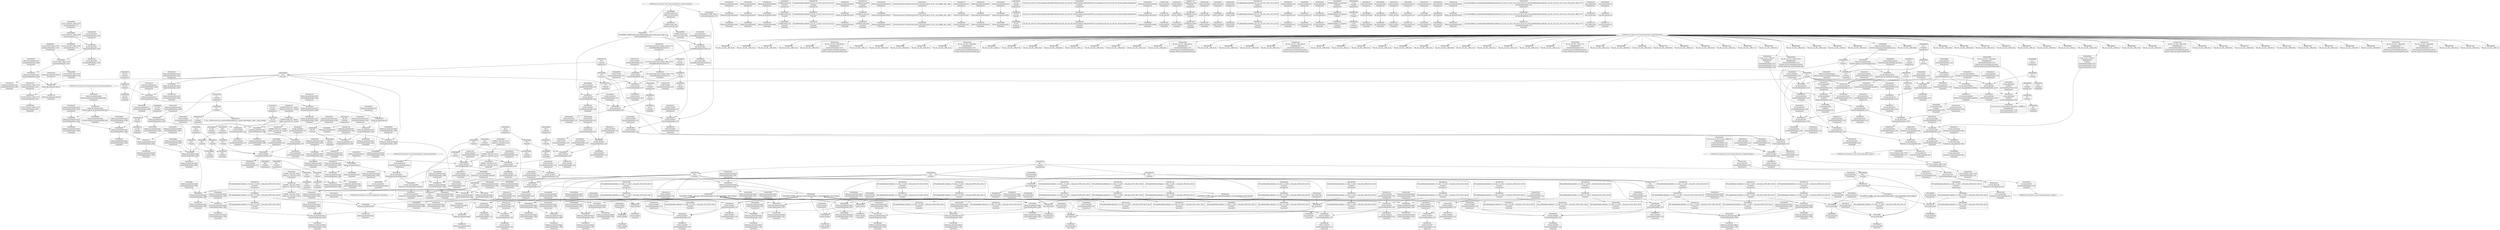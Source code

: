 digraph {
	CE0x44102f0 [shape=record,shape=Mrecord,label="{CE0x44102f0|selinux_ipc_permission:tmp23|security/selinux/hooks.c,5497}"]
	CE0x4448d00 [shape=record,shape=Mrecord,label="{CE0x4448d00|avc_has_perm:requested|Function::avc_has_perm&Arg::requested::|*SummSource*}"]
	"CONST[source:0(mediator),value:0(static)][purpose:{operation}][SrcIdx:2]"
	CE0x443e940 [shape=record,shape=Mrecord,label="{CE0x443e940|i32_22|*Constant*|*SummSource*}"]
	CE0x44009f0 [shape=record,shape=Mrecord,label="{CE0x44009f0|selinux_ipc_permission:return|*SummSink*}"]
	CE0x4419710 [shape=record,shape=Mrecord,label="{CE0x4419710|ipc_has_perm:tmp4|*LoadInst*|security/selinux/hooks.c,5131|*SummSource*}"]
	CE0x443aa50 [shape=record,shape=Mrecord,label="{CE0x443aa50|COLLAPSED:_GCMRE___llvm_gcov_ctr98_internal_global_2_x_i64_zeroinitializer:_elem_0:default:}"]
	CE0x4415a30 [shape=record,shape=Mrecord,label="{CE0x4415a30|selinux_ipc_permission:tmp18|security/selinux/hooks.c,5494|*SummSink*}"]
	CE0x43f1a60 [shape=record,shape=Mrecord,label="{CE0x43f1a60|selinux_ipc_permission:bb|*SummSource*}"]
	CE0x43fe540 [shape=record,shape=Mrecord,label="{CE0x43fe540|selinux_ipc_permission:if.then6|*SummSink*}"]
	CE0x4454220 [shape=record,shape=Mrecord,label="{CE0x4454220|current_sid:tmp2}"]
	CE0x443ebf0 [shape=record,shape=Mrecord,label="{CE0x443ebf0|ipc_has_perm:type|security/selinux/hooks.c,5133}"]
	CE0x43ec420 [shape=record,shape=Mrecord,label="{CE0x43ec420|selinux_ipc_permission:conv2|security/selinux/hooks.c,5489|*SummSource*}"]
	CE0x43fd660 [shape=record,shape=Mrecord,label="{CE0x43fd660|GLOBAL:current_sid|*Constant*|*SummSink*}"]
	CE0x4416a90 [shape=record,shape=Mrecord,label="{CE0x4416a90|80:_i32,_112:_i8*,_:_CRE_42,43_}"]
	CE0x4459bc0 [shape=record,shape=Mrecord,label="{CE0x4459bc0|current_sid:tmp11|security/selinux/hooks.c,218|*SummSink*}"]
	CE0x43ef890 [shape=record,shape=Mrecord,label="{CE0x43ef890|selinux_ipc_permission:if.then6}"]
	CE0x43dc860 [shape=record,shape=Mrecord,label="{CE0x43dc860|i64_1|*Constant*}"]
	CE0x4449270 [shape=record,shape=Mrecord,label="{CE0x4449270|avc_has_perm:auditdata|Function::avc_has_perm&Arg::auditdata::|*SummSink*}"]
	CE0x44637f0 [shape=record,shape=Mrecord,label="{CE0x44637f0|i8*_getelementptr_inbounds_(_25_x_i8_,_25_x_i8_*_.str3,_i32_0,_i32_0)|*Constant*|*SummSink*}"]
	CE0x43efa30 [shape=record,shape=Mrecord,label="{CE0x43efa30|selinux_ipc_permission:if.then|*SummSink*}"]
	CE0x44383a0 [shape=record,shape=Mrecord,label="{CE0x44383a0|i32_78|*Constant*|*SummSource*}"]
	CE0x4438fd0 [shape=record,shape=Mrecord,label="{CE0x4438fd0|current_sid:security|security/selinux/hooks.c,218|*SummSource*}"]
	CE0x4452640 [shape=record,shape=Mrecord,label="{CE0x4452640|current_sid:tmp8|security/selinux/hooks.c,218}"]
	CE0x4459740 [shape=record,shape=Mrecord,label="{CE0x4459740|i64*_getelementptr_inbounds_(_11_x_i64_,_11_x_i64_*___llvm_gcov_ctr125,_i64_0,_i64_0)|*Constant*}"]
	CE0x4458bd0 [shape=record,shape=Mrecord,label="{CE0x4458bd0|current_sid:tmp11|security/selinux/hooks.c,218}"]
	"CONST[source:0(mediator),value:2(dynamic)][purpose:{object}]"
	CE0x440fb60 [shape=record,shape=Mrecord,label="{CE0x440fb60|_ret_i32_%call2,_!dbg_!27728|security/selinux/hooks.c,5136}"]
	CE0x44178a0 [shape=record,shape=Mrecord,label="{CE0x44178a0|80:_i32,_112:_i8*,_:_CRE_57,58_}"]
	CE0x4433cb0 [shape=record,shape=Mrecord,label="{CE0x4433cb0|80:_i32,_112:_i8*,_:_CRE_0,1_}"]
	CE0x4408d10 [shape=record,shape=Mrecord,label="{CE0x4408d10|selinux_ipc_permission:tmp10|security/selinux/hooks.c,5490|*SummSink*}"]
	CE0x43e3d40 [shape=record,shape=Mrecord,label="{CE0x43e3d40|i64*_getelementptr_inbounds_(_12_x_i64_,_12_x_i64_*___llvm_gcov_ctr293,_i64_0,_i64_3)|*Constant*|*SummSink*}"]
	CE0x4412f90 [shape=record,shape=Mrecord,label="{CE0x4412f90|i64*_getelementptr_inbounds_(_12_x_i64_,_12_x_i64_*___llvm_gcov_ctr293,_i64_0,_i64_11)|*Constant*|*SummSink*}"]
	CE0x4437ca0 [shape=record,shape=Mrecord,label="{CE0x4437ca0|_ret_%struct.task_struct*_%tmp4,_!dbg_!27714|./arch/x86/include/asm/current.h,14|*SummSource*}"]
	CE0x444c8e0 [shape=record,shape=Mrecord,label="{CE0x444c8e0|get_current:tmp}"]
	CE0x440e740 [shape=record,shape=Mrecord,label="{CE0x440e740|GLOBAL:ipc_has_perm|*Constant*|*SummSource*}"]
	CE0x43feec0 [shape=record,shape=Mrecord,label="{CE0x43feec0|selinux_ipc_permission:or8|security/selinux/hooks.c,5491}"]
	CE0x4404900 [shape=record,shape=Mrecord,label="{CE0x4404900|i64_0|*Constant*}"]
	CE0x4409470 [shape=record,shape=Mrecord,label="{CE0x4409470|selinux_ipc_permission:tmp17|security/selinux/hooks.c,5493|*SummSink*}"]
	CE0x4405860 [shape=record,shape=Mrecord,label="{CE0x4405860|selinux_ipc_permission:if.then12}"]
	CE0x4437f50 [shape=record,shape=Mrecord,label="{CE0x4437f50|_ret_%struct.task_struct*_%tmp4,_!dbg_!27714|./arch/x86/include/asm/current.h,14|*SummSink*}"]
	CE0x4462b70 [shape=record,shape=Mrecord,label="{CE0x4462b70|i64*_getelementptr_inbounds_(_11_x_i64_,_11_x_i64_*___llvm_gcov_ctr125,_i64_0,_i64_10)|*Constant*|*SummSource*}"]
	CE0x443ed50 [shape=record,shape=Mrecord,label="{CE0x443ed50|ipc_has_perm:type|security/selinux/hooks.c,5133|*SummSource*}"]
	CE0x443b370 [shape=record,shape=Mrecord,label="{CE0x443b370|current_sid:tmp24|security/selinux/hooks.c,220|*SummSink*}"]
	CE0x4439ed0 [shape=record,shape=Mrecord,label="{CE0x4439ed0|i32_1|*Constant*}"]
	CE0x44359a0 [shape=record,shape=Mrecord,label="{CE0x44359a0|80:_i32,_112:_i8*,_:_CRE_24,25_}"]
	CE0x43dce10 [shape=record,shape=Mrecord,label="{CE0x43dce10|%struct.task_struct*_(%struct.task_struct**)*_asm_movq_%gs:$_1:P_,$0_,_r,im,_dirflag_,_fpsr_,_flags_|*SummSource*}"]
	CE0x4412560 [shape=record,shape=Mrecord,label="{CE0x4412560|selinux_ipc_permission:retval.0}"]
	CE0x44013a0 [shape=record,shape=Mrecord,label="{CE0x44013a0|GLOBAL:__llvm_gcov_ctr293|Global_var:__llvm_gcov_ctr293}"]
	CE0x4456810 [shape=record,shape=Mrecord,label="{CE0x4456810|current_sid:land.lhs.true2|*SummSink*}"]
	CE0x4446410 [shape=record,shape=Mrecord,label="{CE0x4446410|ipc_has_perm:sid1|security/selinux/hooks.c,5136|*SummSource*}"]
	CE0x43f1ed0 [shape=record,shape=Mrecord,label="{CE0x43f1ed0|selinux_ipc_permission:if.end13|*SummSink*}"]
	CE0x4462e80 [shape=record,shape=Mrecord,label="{CE0x4462e80|current_sid:tmp20|security/selinux/hooks.c,218|*SummSource*}"]
	CE0x3cbafe0 [shape=record,shape=Mrecord,label="{CE0x3cbafe0|COLLAPSED:_GCMRE___llvm_gcov_ctr293_internal_global_12_x_i64_zeroinitializer:_elem_0:default:}"]
	CE0x4432dd0 [shape=record,shape=Mrecord,label="{CE0x4432dd0|current_sid:tmp16|security/selinux/hooks.c,218|*SummSink*}"]
	CE0x440f3c0 [shape=record,shape=Mrecord,label="{CE0x440f3c0|ipc_has_perm:ipc_perms|Function::ipc_has_perm&Arg::ipc_perms::}"]
	CE0x4438b90 [shape=record,shape=Mrecord,label="{CE0x4438b90|current_sid:tmp21|security/selinux/hooks.c,218|*SummSource*}"]
	CE0x44616e0 [shape=record,shape=Mrecord,label="{CE0x44616e0|i64*_getelementptr_inbounds_(_11_x_i64_,_11_x_i64_*___llvm_gcov_ctr125,_i64_0,_i64_9)|*Constant*|*SummSource*}"]
	CE0x44434e0 [shape=record,shape=Mrecord,label="{CE0x44434e0|i8_4|*Constant*|*SummSource*}"]
	CE0x4408a20 [shape=record,shape=Mrecord,label="{CE0x4408a20|i64_2|*Constant*}"]
	CE0x443f1c0 [shape=record,shape=Mrecord,label="{CE0x443f1c0|ipc_has_perm:tmp5|security/selinux/hooks.c,5131|*SummSource*}"]
	"CONST[source:0(mediator),value:2(dynamic)][purpose:{subject}]"
	CE0x4453a20 [shape=record,shape=Mrecord,label="{CE0x4453a20|0:_i8,_:_GCMR_current_sid.__warned_internal_global_i8_0,_section_.data.unlikely_,_align_1:_elem_0:default:}"]
	CE0x44072f0 [shape=record,shape=Mrecord,label="{CE0x44072f0|i64*_getelementptr_inbounds_(_12_x_i64_,_12_x_i64_*___llvm_gcov_ctr293,_i64_0,_i64_9)|*Constant*|*SummSource*}"]
	CE0x4405db0 [shape=record,shape=Mrecord,label="{CE0x4405db0|selinux_ipc_permission:entry}"]
	CE0x44591a0 [shape=record,shape=Mrecord,label="{CE0x44591a0|get_current:tmp|*SummSink*}"]
	CE0x4458360 [shape=record,shape=Mrecord,label="{CE0x4458360|COLLAPSED:_GCMRE___llvm_gcov_ctr125_internal_global_11_x_i64_zeroinitializer:_elem_0:default:}"]
	CE0x4412c00 [shape=record,shape=Mrecord,label="{CE0x4412c00|i64*_getelementptr_inbounds_(_12_x_i64_,_12_x_i64_*___llvm_gcov_ctr293,_i64_0,_i64_11)|*Constant*}"]
	CE0x4433840 [shape=record,shape=Mrecord,label="{CE0x4433840|i32_218|*Constant*|*SummSink*}"]
	CE0x43e0050 [shape=record,shape=Mrecord,label="{CE0x43e0050|i64_8|*Constant*|*SummSink*}"]
	CE0x4418020 [shape=record,shape=Mrecord,label="{CE0x4418020|80:_i32,_112:_i8*,_:_CRE_65,66_}"]
	CE0x4416d60 [shape=record,shape=Mrecord,label="{CE0x4416d60|80:_i32,_112:_i8*,_:_CRE_45,46_}"]
	CE0x3cb7fb0 [shape=record,shape=Mrecord,label="{CE0x3cb7fb0|i32_292|*Constant*|*SummSource*}"]
	CE0x4433d20 [shape=record,shape=Mrecord,label="{CE0x4433d20|ipc_has_perm:security|security/selinux/hooks.c,5131}"]
	CE0x4417990 [shape=record,shape=Mrecord,label="{CE0x4417990|80:_i32,_112:_i8*,_:_CRE_58,59_}"]
	CE0x4491d30 [shape=record,shape=Mrecord,label="{CE0x4491d30|get_current:tmp2|*SummSource*}"]
	CE0x4409840 [shape=record,shape=Mrecord,label="{CE0x4409840|GLOBAL:current_task|Global_var:current_task|*SummSource*}"]
	CE0x43e65c0 [shape=record,shape=Mrecord,label="{CE0x43e65c0|selinux_ipc_permission:tmp9|security/selinux/hooks.c,5490}"]
	CE0x444c990 [shape=record,shape=Mrecord,label="{CE0x444c990|current_sid:tmp7|security/selinux/hooks.c,218|*SummSink*}"]
	CE0x43e98d0 [shape=record,shape=Mrecord,label="{CE0x43e98d0|selinux_ipc_permission:tmp13|security/selinux/hooks.c,5491|*SummSource*}"]
	CE0x58d1400 [shape=record,shape=Mrecord,label="{CE0x58d1400|selinux_ipc_permission:return}"]
	CE0x3e82800 [shape=record,shape=Mrecord,label="{CE0x3e82800|selinux_ipc_permission:or|security/selinux/hooks.c,5489|*SummSink*}"]
	CE0x444b050 [shape=record,shape=Mrecord,label="{CE0x444b050|current_sid:tmp14|security/selinux/hooks.c,218|*SummSource*}"]
	CE0x43ff380 [shape=record,shape=Mrecord,label="{CE0x43ff380|selinux_ipc_permission:conv3|security/selinux/hooks.c,5490}"]
	CE0x43e7be0 [shape=record,shape=Mrecord,label="{CE0x43e7be0|i64*_getelementptr_inbounds_(_11_x_i64_,_11_x_i64_*___llvm_gcov_ctr125,_i64_0,_i64_1)|*Constant*}"]
	CE0x44001b0 [shape=record,shape=Mrecord,label="{CE0x44001b0|selinux_ipc_permission:if.then6|*SummSource*}"]
	CE0x4448260 [shape=record,shape=Mrecord,label="{CE0x4448260|i32_(i32,_i32,_i16,_i32,_%struct.common_audit_data*)*_bitcast_(i32_(i32,_i32,_i16,_i32,_%struct.common_audit_data.495*)*_avc_has_perm_to_i32_(i32,_i32,_i16,_i32,_%struct.common_audit_data*)*)|*Constant*|*SummSource*}"]
	CE0x43e0780 [shape=record,shape=Mrecord,label="{CE0x43e0780|selinux_ipc_permission:if.end10}"]
	CE0x43f1100 [shape=record,shape=Mrecord,label="{CE0x43f1100|selinux_ipc_permission:tmp9|security/selinux/hooks.c,5490|*SummSink*}"]
	CE0x441a8a0 [shape=record,shape=Mrecord,label="{CE0x441a8a0|selinux_ipc_permission:tmp11|security/selinux/hooks.c,5490|*SummSource*}"]
	CE0x44384c0 [shape=record,shape=Mrecord,label="{CE0x44384c0|current_sid:cred|security/selinux/hooks.c,218}"]
	CE0x4411a50 [shape=record,shape=Mrecord,label="{CE0x4411a50|ipc_has_perm:bb}"]
	CE0x4454290 [shape=record,shape=Mrecord,label="{CE0x4454290|current_sid:tmp2|*SummSource*}"]
	CE0x4462790 [shape=record,shape=Mrecord,label="{CE0x4462790|i64*_getelementptr_inbounds_(_11_x_i64_,_11_x_i64_*___llvm_gcov_ctr125,_i64_0,_i64_10)|*Constant*}"]
	CE0x445a740 [shape=record,shape=Mrecord,label="{CE0x445a740|i64*_getelementptr_inbounds_(_11_x_i64_,_11_x_i64_*___llvm_gcov_ctr125,_i64_0,_i64_0)|*Constant*|*SummSource*}"]
	CE0x4452010 [shape=record,shape=Mrecord,label="{CE0x4452010|current_sid:if.end|*SummSink*}"]
	CE0x44176c0 [shape=record,shape=Mrecord,label="{CE0x44176c0|80:_i32,_112:_i8*,_:_CRE_55,56_}"]
	CE0x4463760 [shape=record,shape=Mrecord,label="{CE0x4463760|i8*_getelementptr_inbounds_(_25_x_i8_,_25_x_i8_*_.str3,_i32_0,_i32_0)|*Constant*|*SummSource*}"]
	CE0x4436210 [shape=record,shape=Mrecord,label="{CE0x4436210|80:_i32,_112:_i8*,_:_CRE_33,34_}"]
	CE0x4408260 [shape=record,shape=Mrecord,label="{CE0x4408260|selinux_ipc_permission:tobool|security/selinux/hooks.c,5488|*SummSource*}"]
	CE0x4437490 [shape=record,shape=Mrecord,label="{CE0x4437490|GLOBAL:get_current|*Constant*}"]
	CE0x4402fc0 [shape=record,shape=Mrecord,label="{CE0x4402fc0|selinux_ipc_permission:av.0|*SummSource*}"]
	CE0x43e4690 [shape=record,shape=Mrecord,label="{CE0x43e4690|selinux_ipc_permission:and4|security/selinux/hooks.c,5490|*SummSource*}"]
	CE0x4411f30 [shape=record,shape=Mrecord,label="{CE0x4411f30|current_sid:if.then|*SummSink*}"]
	CE0x4449ce0 [shape=record,shape=Mrecord,label="{CE0x4449ce0|current_sid:do.end|*SummSource*}"]
	CE0x4447ec0 [shape=record,shape=Mrecord,label="{CE0x4447ec0|ipc_has_perm:call2|security/selinux/hooks.c,5136|*SummSink*}"]
	CE0x43ef450 [shape=record,shape=Mrecord,label="{CE0x43ef450|selinux_ipc_permission:conv7|security/selinux/hooks.c,5491|*SummSink*}"]
	CE0x4400570 [shape=record,shape=Mrecord,label="{CE0x4400570|selinux_ipc_permission:av.1|*SummSource*}"]
	CE0x440ae90 [shape=record,shape=Mrecord,label="{CE0x440ae90|selinux_ipc_permission:conv3|security/selinux/hooks.c,5490|*SummSink*}"]
	CE0x4451ea0 [shape=record,shape=Mrecord,label="{CE0x4451ea0|current_sid:if.end}"]
	CE0x445a630 [shape=record,shape=Mrecord,label="{CE0x445a630|current_sid:bb|*SummSink*}"]
	CE0x44347d0 [shape=record,shape=Mrecord,label="{CE0x44347d0|80:_i32,_112:_i8*,_:_CRE_5,6_}"]
	CE0x44611d0 [shape=record,shape=Mrecord,label="{CE0x44611d0|i8*_getelementptr_inbounds_(_45_x_i8_,_45_x_i8_*_.str12,_i32_0,_i32_0)|*Constant*|*SummSource*}"]
	CE0x4418110 [shape=record,shape=Mrecord,label="{CE0x4418110|80:_i32,_112:_i8*,_:_CRE_66,67_}"]
	CE0x43fcb50 [shape=record,shape=Mrecord,label="{CE0x43fcb50|selinux_ipc_permission:tmp15|security/selinux/hooks.c,5493}"]
	CE0x43f1530 [shape=record,shape=Mrecord,label="{CE0x43f1530|selinux_ipc_permission:if.then|*SummSource*}"]
	CE0x43dd750 [shape=record,shape=Mrecord,label="{CE0x43dd750|ipc_has_perm:tmp}"]
	CE0x43e4bc0 [shape=record,shape=Mrecord,label="{CE0x43e4bc0|i64*_getelementptr_inbounds_(_12_x_i64_,_12_x_i64_*___llvm_gcov_ctr293,_i64_0,_i64_3)|*Constant*}"]
	CE0x444b1d0 [shape=record,shape=Mrecord,label="{CE0x444b1d0|current_sid:tmp14|security/selinux/hooks.c,218|*SummSink*}"]
	CE0x4410ca0 [shape=record,shape=Mrecord,label="{CE0x4410ca0|_ret_i32_%retval.0,_!dbg_!27733|security/selinux/hooks.c,5497}"]
	CE0x444c390 [shape=record,shape=Mrecord,label="{CE0x444c390|current_sid:tmp6|security/selinux/hooks.c,218|*SummSink*}"]
	CE0x444d3e0 [shape=record,shape=Mrecord,label="{CE0x444d3e0|current_sid:tmp3|*SummSource*}"]
	CE0x43f63a0 [shape=record,shape=Mrecord,label="{CE0x43f63a0|i64*_getelementptr_inbounds_(_2_x_i64_,_2_x_i64_*___llvm_gcov_ctr294,_i64_0,_i64_1)|*Constant*|*SummSink*}"]
	CE0x44346e0 [shape=record,shape=Mrecord,label="{CE0x44346e0|80:_i32,_112:_i8*,_:_CRE_4,5_}"]
	CE0x4438f60 [shape=record,shape=Mrecord,label="{CE0x4438f60|current_sid:security|security/selinux/hooks.c,218}"]
	CE0x4416f40 [shape=record,shape=Mrecord,label="{CE0x4416f40|80:_i32,_112:_i8*,_:_CRE_47,48_}"]
	CE0x44344e0 [shape=record,shape=Mrecord,label="{CE0x44344e0|ipc_has_perm:tmp5|security/selinux/hooks.c,5131}"]
	CE0x43ea520 [shape=record,shape=Mrecord,label="{CE0x43ea520|selinux_ipc_permission:tmp1|*SummSink*}"]
	CE0x4407620 [shape=record,shape=Mrecord,label="{CE0x4407620|i64*_getelementptr_inbounds_(_12_x_i64_,_12_x_i64_*___llvm_gcov_ctr293,_i64_0,_i64_9)|*Constant*|*SummSink*}"]
	CE0x43e3930 [shape=record,shape=Mrecord,label="{CE0x43e3930|get_current:tmp3}"]
	CE0x4463510 [shape=record,shape=Mrecord,label="{CE0x4463510|i8*_getelementptr_inbounds_(_25_x_i8_,_25_x_i8_*_.str3,_i32_0,_i32_0)|*Constant*}"]
	CE0x43fef90 [shape=record,shape=Mrecord,label="{CE0x43fef90|selinux_ipc_permission:if.then12|*SummSink*}"]
	CE0x4438630 [shape=record,shape=Mrecord,label="{CE0x4438630|current_sid:cred|security/selinux/hooks.c,218|*SummSource*}"]
	CE0x3cbb050 [shape=record,shape=Mrecord,label="{CE0x3cbb050|i64*_getelementptr_inbounds_(_12_x_i64_,_12_x_i64_*___llvm_gcov_ctr293,_i64_0,_i64_0)|*Constant*|*SummSink*}"]
	CE0x444a0f0 [shape=record,shape=Mrecord,label="{CE0x444a0f0|current_sid:tmp9|security/selinux/hooks.c,218|*SummSource*}"]
	CE0x4461510 [shape=record,shape=Mrecord,label="{CE0x4461510|i64*_getelementptr_inbounds_(_11_x_i64_,_11_x_i64_*___llvm_gcov_ctr125,_i64_0,_i64_9)|*Constant*}"]
	CE0x4439040 [shape=record,shape=Mrecord,label="{CE0x4439040|current_sid:security|security/selinux/hooks.c,218|*SummSink*}"]
	CE0x43ef6c0 [shape=record,shape=Mrecord,label="{CE0x43ef6c0|i64_256|*Constant*}"]
	CE0x4411bd0 [shape=record,shape=Mrecord,label="{CE0x4411bd0|ipc_has_perm:bb|*SummSource*}"]
	CE0x4434aa0 [shape=record,shape=Mrecord,label="{CE0x4434aa0|80:_i32,_112:_i8*,_:_CRE_8,9_}"]
	CE0x4411e90 [shape=record,shape=Mrecord,label="{CE0x4411e90|current_sid:if.then|*SummSource*}"]
	CE0x43eca50 [shape=record,shape=Mrecord,label="{CE0x43eca50|i64_0|*Constant*|*SummSink*}"]
	CE0x443eac0 [shape=record,shape=Mrecord,label="{CE0x443eac0|i32_22|*Constant*|*SummSink*}"]
	CE0x44365d0 [shape=record,shape=Mrecord,label="{CE0x44365d0|80:_i32,_112:_i8*,_:_CRE_37,38_}"]
	CE0x43ea210 [shape=record,shape=Mrecord,label="{CE0x43ea210|selinux_ipc_permission:tobool5|security/selinux/hooks.c,5490}"]
	CE0x4436be0 [shape=record,shape=Mrecord,label="{CE0x4436be0|current_sid:tmp20|security/selinux/hooks.c,218|*SummSink*}"]
	CE0x4408940 [shape=record,shape=Mrecord,label="{CE0x4408940|selinux_ipc_permission:tmp3|security/selinux/hooks.c,5488|*SummSink*}"]
	CE0x43ddcb0 [shape=record,shape=Mrecord,label="{CE0x43ddcb0|ipc_has_perm:tmp3|*SummSink*}"]
	CE0x4411df0 [shape=record,shape=Mrecord,label="{CE0x4411df0|current_sid:if.then}"]
	CE0x444e510 [shape=record,shape=Mrecord,label="{CE0x444e510|current_sid:land.lhs.true|*SummSink*}"]
	CE0x43f0ff0 [shape=record,shape=Mrecord,label="{CE0x43f0ff0|selinux_ipc_permission:tmp9|security/selinux/hooks.c,5490|*SummSource*}"]
	CE0x4404890 [shape=record,shape=Mrecord,label="{CE0x4404890|selinux_ipc_permission:tmp2|security/selinux/hooks.c,5488|*SummSource*}"]
	CE0x43e6e60 [shape=record,shape=Mrecord,label="{CE0x43e6e60|selinux_ipc_permission:if.then}"]
	CE0x44509e0 [shape=record,shape=Mrecord,label="{CE0x44509e0|i64_3|*Constant*|*SummSource*}"]
	CE0x44083f0 [shape=record,shape=Mrecord,label="{CE0x44083f0|selinux_ipc_permission:tmp4|security/selinux/hooks.c,5488|*SummSource*}"]
	CE0x4407970 [shape=record,shape=Mrecord,label="{CE0x4407970|selinux_ipc_permission:tmp1}"]
	CE0x43f6200 [shape=record,shape=Mrecord,label="{CE0x43f6200|get_current:tmp4|./arch/x86/include/asm/current.h,14|*SummSink*}"]
	CE0x43fed40 [shape=record,shape=Mrecord,label="{CE0x43fed40|selinux_ipc_permission:conv9|security/selinux/hooks.c,5491}"]
	CE0x43f5120 [shape=record,shape=Mrecord,label="{CE0x43f5120|i64_5|*Constant*|*SummSource*}"]
	CE0x43fc650 [shape=record,shape=Mrecord,label="{CE0x43fc650|i32_3|*Constant*|*SummSink*}"]
	CE0x4404970 [shape=record,shape=Mrecord,label="{CE0x4404970|selinux_ipc_permission:tmp2|security/selinux/hooks.c,5488|*SummSink*}"]
	CE0x44041c0 [shape=record,shape=Mrecord,label="{CE0x44041c0|_call_void_mcount()_#3}"]
	CE0x444b850 [shape=record,shape=Mrecord,label="{CE0x444b850|get_current:tmp1}"]
	CE0x4414020 [shape=record,shape=Mrecord,label="{CE0x4414020|i64*_getelementptr_inbounds_(_12_x_i64_,_12_x_i64_*___llvm_gcov_ctr293,_i64_0,_i64_6)|*Constant*|*SummSink*}"]
	CE0x43e9e90 [shape=record,shape=Mrecord,label="{CE0x43e9e90|%struct.task_struct*_(%struct.task_struct**)*_asm_movq_%gs:$_1:P_,$0_,_r,im,_dirflag_,_fpsr_,_flags_|*SummSink*}"]
	CE0x44165c0 [shape=record,shape=Mrecord,label="{CE0x44165c0|i64*_getelementptr_inbounds_(_12_x_i64_,_12_x_i64_*___llvm_gcov_ctr293,_i64_0,_i64_10)|*Constant*}"]
	CE0x3cb80c0 [shape=record,shape=Mrecord,label="{CE0x3cb80c0|i32_292|*Constant*|*SummSink*}"]
	CE0x4491cc0 [shape=record,shape=Mrecord,label="{CE0x4491cc0|get_current:tmp2}"]
	CE0x4435f40 [shape=record,shape=Mrecord,label="{CE0x4435f40|80:_i32,_112:_i8*,_:_CRE_30,31_}"]
	CE0x4408060 [shape=record,shape=Mrecord,label="{CE0x4408060|selinux_ipc_permission:conv9|security/selinux/hooks.c,5491|*SummSink*}"]
	CE0x5a7a3d0 [shape=record,shape=Mrecord,label="{CE0x5a7a3d0|selinux_ipc_permission:conv|security/selinux/hooks.c,5488|*SummSink*}"]
	CE0x4443fd0 [shape=record,shape=Mrecord,label="{CE0x4443fd0|ipc_has_perm:tmp6|*LoadInst*|security/selinux/hooks.c,5134|*SummSink*}"]
	CE0x43f6190 [shape=record,shape=Mrecord,label="{CE0x43f6190|get_current:tmp4|./arch/x86/include/asm/current.h,14|*SummSource*}"]
	CE0x4402b50 [shape=record,shape=Mrecord,label="{CE0x4402b50|selinux_ipc_permission:tmp5|security/selinux/hooks.c,5488}"]
	CE0x4410160 [shape=record,shape=Mrecord,label="{CE0x4410160|selinux_ipc_permission:tmp22|security/selinux/hooks.c,5497}"]
	CE0x443b050 [shape=record,shape=Mrecord,label="{CE0x443b050|current_sid:tmp24|security/selinux/hooks.c,220}"]
	CE0x43ff000 [shape=record,shape=Mrecord,label="{CE0x43ff000|selinux_ipc_permission:if.end13}"]
	CE0x44187a0 [shape=record,shape=Mrecord,label="{CE0x44187a0|80:_i32,_112:_i8*,_:_CRE_76,80_|*MultipleSource*|security/selinux/hooks.c,5131|Function::ipc_has_perm&Arg::ipc_perms::|Function::selinux_ipc_permission&Arg::ipcp::}"]
	CE0x43dd590 [shape=record,shape=Mrecord,label="{CE0x43dd590|i64*_getelementptr_inbounds_(_2_x_i64_,_2_x_i64_*___llvm_gcov_ctr294,_i64_0,_i64_0)|*Constant*|*SummSink*}"]
	CE0x4434c80 [shape=record,shape=Mrecord,label="{CE0x4434c80|80:_i32,_112:_i8*,_:_CRE_10,11_}"]
	CE0x4417c60 [shape=record,shape=Mrecord,label="{CE0x4417c60|80:_i32,_112:_i8*,_:_CRE_61,62_}"]
	CE0x44198f0 [shape=record,shape=Mrecord,label="{CE0x44198f0|ipc_has_perm:tmp4|*LoadInst*|security/selinux/hooks.c,5131|*SummSink*}"]
	CE0x43f1b60 [shape=record,shape=Mrecord,label="{CE0x43f1b60|i64*_getelementptr_inbounds_(_2_x_i64_,_2_x_i64_*___llvm_gcov_ctr98,_i64_0,_i64_1)|*Constant*}"]
	CE0x43fdb60 [shape=record,shape=Mrecord,label="{CE0x43fdb60|current_sid:tmp4|security/selinux/hooks.c,218}"]
	CE0x4459210 [shape=record,shape=Mrecord,label="{CE0x4459210|i64_1|*Constant*}"]
	CE0x4459e40 [shape=record,shape=Mrecord,label="{CE0x4459e40|current_sid:tmp12|security/selinux/hooks.c,218|*SummSource*}"]
	CE0x44442e0 [shape=record,shape=Mrecord,label="{CE0x44442e0|avc_has_perm:entry|*SummSink*}"]
	CE0x444a000 [shape=record,shape=Mrecord,label="{CE0x444a000|current_sid:tmp10|security/selinux/hooks.c,218}"]
	CE0x4409900 [shape=record,shape=Mrecord,label="{CE0x4409900|GLOBAL:current_task|Global_var:current_task|*SummSink*}"]
	CE0x4404100 [shape=record,shape=Mrecord,label="{CE0x4404100|get_current:tmp3|*SummSink*}"]
	CE0x43f36e0 [shape=record,shape=Mrecord,label="{CE0x43f36e0|selinux_ipc_permission:and|security/selinux/hooks.c,5488|*SummSource*}"]
	CE0x444dd20 [shape=record,shape=Mrecord,label="{CE0x444dd20|current_sid:tmp5|security/selinux/hooks.c,218|*SummSource*}"]
	CE0x4450a50 [shape=record,shape=Mrecord,label="{CE0x4450a50|get_current:tmp|*SummSource*}"]
	CE0x43f3820 [shape=record,shape=Mrecord,label="{CE0x43f3820|selinux_ipc_permission:tmp11|security/selinux/hooks.c,5490|*SummSink*}"]
	CE0x4415740 [shape=record,shape=Mrecord,label="{CE0x4415740|avc_has_perm:tsid|Function::avc_has_perm&Arg::tsid::|*SummSink*}"]
	CE0x43f1220 [shape=record,shape=Mrecord,label="{CE0x43f1220|selinux_ipc_permission:tmp10|security/selinux/hooks.c,5490}"]
	CE0x4452510 [shape=record,shape=Mrecord,label="{CE0x4452510|GLOBAL:current_sid.__warned|Global_var:current_sid.__warned|*SummSink*}"]
	CE0x4408500 [shape=record,shape=Mrecord,label="{CE0x4408500|selinux_ipc_permission:tmp4|security/selinux/hooks.c,5488|*SummSink*}"]
	CE0x44167c0 [shape=record,shape=Mrecord,label="{CE0x44167c0|80:_i32,_112:_i8*,_:_CRE_39,40_}"]
	CE0x4461160 [shape=record,shape=Mrecord,label="{CE0x4461160|i8*_getelementptr_inbounds_(_45_x_i8_,_45_x_i8_*_.str12,_i32_0,_i32_0)|*Constant*}"]
	CE0x4457cf0 [shape=record,shape=Mrecord,label="{CE0x4457cf0|current_sid:tmp10|security/selinux/hooks.c,218|*SummSource*}"]
	CE0x4443aa0 [shape=record,shape=Mrecord,label="{CE0x4443aa0|ipc_has_perm:tmp6|*LoadInst*|security/selinux/hooks.c,5134}"]
	CE0x44364e0 [shape=record,shape=Mrecord,label="{CE0x44364e0|80:_i32,_112:_i8*,_:_CRE_36,37_}"]
	CE0x43e8bb0 [shape=record,shape=Mrecord,label="{CE0x43e8bb0|i64*_getelementptr_inbounds_(_2_x_i64_,_2_x_i64_*___llvm_gcov_ctr294,_i64_0,_i64_0)|*Constant*|*SummSource*}"]
	CE0x4463b80 [shape=record,shape=Mrecord,label="{CE0x4463b80|GLOBAL:lockdep_rcu_suspicious|*Constant*|*SummSource*}"]
	CE0x43f7320 [shape=record,shape=Mrecord,label="{CE0x43f7320|i64_1|*Constant*|*SummSink*}"]
	CE0x43e9ad0 [shape=record,shape=Mrecord,label="{CE0x43e9ad0|selinux_ipc_permission:tmp13|security/selinux/hooks.c,5491|*SummSink*}"]
	CE0x444b300 [shape=record,shape=Mrecord,label="{CE0x444b300|i1_true|*Constant*}"]
	CE0x4403d80 [shape=record,shape=Mrecord,label="{CE0x4403d80|ipc_has_perm:ad|security/selinux/hooks.c, 5128|*SummSource*}"]
	CE0x4443ce0 [shape=record,shape=Mrecord,label="{CE0x4443ce0|ipc_has_perm:key|security/selinux/hooks.c,5134|*SummSink*}"]
	CE0x4462c90 [shape=record,shape=Mrecord,label="{CE0x4462c90|current_sid:tmp19|security/selinux/hooks.c,218|*SummSink*}"]
	CE0x4439780 [shape=record,shape=Mrecord,label="{CE0x4439780|current_sid:tmp22|security/selinux/hooks.c,218|*SummSink*}"]
	CE0x440fff0 [shape=record,shape=Mrecord,label="{CE0x440fff0|_ret_i32_%call2,_!dbg_!27728|security/selinux/hooks.c,5136|*SummSink*}"]
	CE0x44126c0 [shape=record,shape=Mrecord,label="{CE0x44126c0|selinux_ipc_permission:retval.0|*SummSource*}"]
	CE0x4448840 [shape=record,shape=Mrecord,label="{CE0x4448840|avc_has_perm:tclass|Function::avc_has_perm&Arg::tclass::|*SummSink*}"]
	CE0x3e82650 [shape=record,shape=Mrecord,label="{CE0x3e82650|i64_128|*Constant*|*SummSink*}"]
	CE0x4402d50 [shape=record,shape=Mrecord,label="{CE0x4402d50|selinux_ipc_permission:tmp5|security/selinux/hooks.c,5488|*SummSource*}"]
	CE0x4410e40 [shape=record,shape=Mrecord,label="{CE0x4410e40|_ret_i32_%retval.0,_!dbg_!27733|security/selinux/hooks.c,5497|*SummSink*}"]
	CE0x444f370 [shape=record,shape=Mrecord,label="{CE0x444f370|current_sid:tmp8|security/selinux/hooks.c,218|*SummSink*}"]
	CE0x4445610 [shape=record,shape=Mrecord,label="{CE0x4445610|avc_has_perm:entry|*SummSource*}"]
	CE0x4417e40 [shape=record,shape=Mrecord,label="{CE0x4417e40|80:_i32,_112:_i8*,_:_CRE_63,64_}"]
	CE0x43fcd40 [shape=record,shape=Mrecord,label="{CE0x43fcd40|i64_8|*Constant*|*SummSource*}"]
	CE0x4411ff0 [shape=record,shape=Mrecord,label="{CE0x4411ff0|current_sid:land.lhs.true2}"]
	CE0x445a560 [shape=record,shape=Mrecord,label="{CE0x445a560|current_sid:bb|*SummSource*}"]
	CE0x443a6c0 [shape=record,shape=Mrecord,label="{CE0x443a6c0|0:_i32,_4:_i32,_8:_i32,_12:_i32,_:_CMRE_4,8_|*MultipleSource*|security/selinux/hooks.c,218|security/selinux/hooks.c,218|security/selinux/hooks.c,220}"]
	CE0x43e7040 [shape=record,shape=Mrecord,label="{CE0x43e7040|ipc_has_perm:call|security/selinux/hooks.c,5129|*SummSource*}"]
	CE0x4403680 [shape=record,shape=Mrecord,label="{CE0x4403680|selinux_ipc_permission:tmp7|security/selinux/hooks.c,5489|*SummSink*}"]
	CE0x4413d40 [shape=record,shape=Mrecord,label="{CE0x4413d40|i64*_getelementptr_inbounds_(_12_x_i64_,_12_x_i64_*___llvm_gcov_ctr293,_i64_0,_i64_6)|*Constant*|*SummSource*}"]
	CE0x4446580 [shape=record,shape=Mrecord,label="{CE0x4446580|ipc_has_perm:sid1|security/selinux/hooks.c,5136|*SummSink*}"]
	CE0x4409a50 [shape=record,shape=Mrecord,label="{CE0x4409a50|ipc_has_perm:tmp2}"]
	CE0x4417b70 [shape=record,shape=Mrecord,label="{CE0x4417b70|80:_i32,_112:_i8*,_:_CRE_60,61_}"]
	CE0x444f1f0 [shape=record,shape=Mrecord,label="{CE0x444f1f0|current_sid:tobool1|security/selinux/hooks.c,218}"]
	CE0x4453370 [shape=record,shape=Mrecord,label="{CE0x4453370|current_sid:tmp15|security/selinux/hooks.c,218|*SummSink*}"]
	CE0x4450f00 [shape=record,shape=Mrecord,label="{CE0x4450f00|current_sid:call|security/selinux/hooks.c,218|*SummSink*}"]
	CE0x43fda60 [shape=record,shape=Mrecord,label="{CE0x43fda60|i64_0|*Constant*}"]
	CE0x4415eb0 [shape=record,shape=Mrecord,label="{CE0x4415eb0|selinux_ipc_permission:tmp19|security/selinux/hooks.c,5494|*SummSource*}"]
	CE0x43e7f80 [shape=record,shape=Mrecord,label="{CE0x43e7f80|i64*_getelementptr_inbounds_(_11_x_i64_,_11_x_i64_*___llvm_gcov_ctr125,_i64_0,_i64_1)|*Constant*|*SummSource*}"]
	CE0x43feb40 [shape=record,shape=Mrecord,label="{CE0x43feb40|i64_256|*Constant*|*SummSink*}"]
	CE0x443a2a0 [shape=record,shape=Mrecord,label="{CE0x443a2a0|current_sid:sid|security/selinux/hooks.c,220|*SummSink*}"]
	CE0x445ad70 [shape=record,shape=Mrecord,label="{CE0x445ad70|current_sid:tobool1|security/selinux/hooks.c,218|*SummSource*}"]
	"CONST[source:0(mediator),value:0(static)][purpose:{operation}]"
	CE0x43fccd0 [shape=record,shape=Mrecord,label="{CE0x43fccd0|i64_8|*Constant*}"]
	CE0x4449120 [shape=record,shape=Mrecord,label="{CE0x4449120|avc_has_perm:auditdata|Function::avc_has_perm&Arg::auditdata::|*SummSource*}"]
	CE0x44357c0 [shape=record,shape=Mrecord,label="{CE0x44357c0|80:_i32,_112:_i8*,_:_CRE_22,23_}"]
	CE0x4437360 [shape=record,shape=Mrecord,label="{CE0x4437360|current_sid:call4|security/selinux/hooks.c,218|*SummSink*}"]
	CE0x4445850 [shape=record,shape=Mrecord,label="{CE0x4445850|ipc_has_perm:ipc_id|security/selinux/hooks.c,5134}"]
	CE0x4407f50 [shape=record,shape=Mrecord,label="{CE0x4407f50|selinux_ipc_permission:conv9|security/selinux/hooks.c,5491|*SummSource*}"]
	CE0x43f71d0 [shape=record,shape=Mrecord,label="{CE0x43f71d0|selinux_ipc_permission:tmp|*SummSink*}"]
	CE0x440fd10 [shape=record,shape=Mrecord,label="{CE0x440fd10|_ret_i32_%call2,_!dbg_!27728|security/selinux/hooks.c,5136|*SummSource*}"]
	CE0x43f0f10 [shape=record,shape=Mrecord,label="{CE0x43f0f10|i64*_getelementptr_inbounds_(_2_x_i64_,_2_x_i64_*___llvm_gcov_ctr98,_i64_0,_i64_1)|*Constant*|*SummSink*}"]
	CE0x4451f10 [shape=record,shape=Mrecord,label="{CE0x4451f10|current_sid:if.end|*SummSource*}"]
	CE0x43e4410 [shape=record,shape=Mrecord,label="{CE0x43e4410|selinux_ipc_permission:and4|security/selinux/hooks.c,5490|*SummSink*}"]
	CE0x43fd340 [shape=record,shape=Mrecord,label="{CE0x43fd340|GLOBAL:current_sid|*Constant*}"]
	CE0x43fe600 [shape=record,shape=Mrecord,label="{CE0x43fe600|i64*_getelementptr_inbounds_(_12_x_i64_,_12_x_i64_*___llvm_gcov_ctr293,_i64_0,_i64_0)|*Constant*}"]
	CE0x4478dc0 [shape=record,shape=Mrecord,label="{CE0x4478dc0|i64*_getelementptr_inbounds_(_2_x_i64_,_2_x_i64_*___llvm_gcov_ctr98,_i64_0,_i64_0)|*Constant*|*SummSink*}"]
	CE0x440a0d0 [shape=record,shape=Mrecord,label="{CE0x440a0d0|i64_1|*Constant*}"]
	CE0x44440b0 [shape=record,shape=Mrecord,label="{CE0x44440b0|ipc_has_perm:u|security/selinux/hooks.c,5134}"]
	CE0x43ef550 [shape=record,shape=Mrecord,label="{CE0x43ef550|selinux_ipc_permission:conv7|security/selinux/hooks.c,5491|*SummSource*}"]
	CE0x440b6a0 [shape=record,shape=Mrecord,label="{CE0x440b6a0|selinux_ipc_permission:cmp|security/selinux/hooks.c,5493}"]
	CE0x44020c0 [shape=record,shape=Mrecord,label="{CE0x44020c0|selinux_ipc_permission:conv1|security/selinux/hooks.c,5489|*SummSource*}"]
	CE0x43fe740 [shape=record,shape=Mrecord,label="{CE0x43fe740|i64*_getelementptr_inbounds_(_12_x_i64_,_12_x_i64_*___llvm_gcov_ctr293,_i64_0,_i64_0)|*Constant*|*SummSource*}"]
	CE0x4456900 [shape=record,shape=Mrecord,label="{CE0x4456900|current_sid:do.body}"]
	CE0x440ea00 [shape=record,shape=Mrecord,label="{CE0x440ea00|ipc_has_perm:entry}"]
	CE0x4435b80 [shape=record,shape=Mrecord,label="{CE0x4435b80|80:_i32,_112:_i8*,_:_CRE_26,27_}"]
	CE0x43f0da0 [shape=record,shape=Mrecord,label="{CE0x43f0da0|selinux_ipc_permission:if.end10|*SummSink*}"]
	CE0x43dcc70 [shape=record,shape=Mrecord,label="{CE0x43dcc70|%struct.task_struct*_(%struct.task_struct**)*_asm_movq_%gs:$_1:P_,$0_,_r,im,_dirflag_,_fpsr_,_flags_}"]
	CE0x440a060 [shape=record,shape=Mrecord,label="{CE0x440a060|ipc_has_perm:tmp|*SummSink*}"]
	CE0x440b890 [shape=record,shape=Mrecord,label="{CE0x440b890|selinux_ipc_permission:cmp|security/selinux/hooks.c,5493|*SummSink*}"]
	CE0x44469e0 [shape=record,shape=Mrecord,label="{CE0x44469e0|0:_i16,_4:_i32,_:_CRE_0,2_|*MultipleSource*|*LoadInst*|security/selinux/hooks.c,5131|security/selinux/hooks.c,5131|security/selinux/hooks.c,5136}"]
	CE0x4433a90 [shape=record,shape=Mrecord,label="{CE0x4433a90|i32_10|*Constant*}"]
	CE0x43f5190 [shape=record,shape=Mrecord,label="{CE0x43f5190|i64_5|*Constant*|*SummSink*}"]
	CE0x44182f0 [shape=record,shape=Mrecord,label="{CE0x44182f0|80:_i32,_112:_i8*,_:_CRE_68,69_}"]
	CE0x4418f70 [shape=record,shape=Mrecord,label="{CE0x4418f70|80:_i32,_112:_i8*,_:_CRE_92,96_|*MultipleSource*|security/selinux/hooks.c,5131|Function::ipc_has_perm&Arg::ipc_perms::|Function::selinux_ipc_permission&Arg::ipcp::}"]
	CE0x43f3670 [shape=record,shape=Mrecord,label="{CE0x43f3670|selinux_ipc_permission:and|security/selinux/hooks.c,5488|*SummSink*}"]
	CE0x43e67c0 [shape=record,shape=Mrecord,label="{CE0x43e67c0|selinux_ipc_permission:tmp8|security/selinux/hooks.c,5490|*SummSink*}"]
	CE0x44159c0 [shape=record,shape=Mrecord,label="{CE0x44159c0|selinux_ipc_permission:tmp18|security/selinux/hooks.c,5494|*SummSource*}"]
	CE0x43f6830 [shape=record,shape=Mrecord,label="{CE0x43f6830|current_sid:tobool|security/selinux/hooks.c,218}"]
	CE0x43f7550 [shape=record,shape=Mrecord,label="{CE0x43f7550|current_sid:entry|*SummSource*}"]
	CE0x43f6ae0 [shape=record,shape=Mrecord,label="{CE0x43f6ae0|ipc_has_perm:tmp1|*SummSink*}"]
	CE0x43ea450 [shape=record,shape=Mrecord,label="{CE0x43ea450|selinux_ipc_permission:tmp1|*SummSource*}"]
	CE0x444e470 [shape=record,shape=Mrecord,label="{CE0x444e470|current_sid:land.lhs.true|*SummSource*}"]
	CE0x43f1fd0 [shape=record,shape=Mrecord,label="{CE0x43f1fd0|get_current:tmp1|*SummSink*}"]
	CE0x43ddd70 [shape=record,shape=Mrecord,label="{CE0x43ddd70|_call_void_mcount()_#3}"]
	CE0x440f700 [shape=record,shape=Mrecord,label="{CE0x440f700|ipc_has_perm:ipc_perms|Function::ipc_has_perm&Arg::ipc_perms::|*SummSink*}"]
	CE0x4438a10 [shape=record,shape=Mrecord,label="{CE0x4438a10|current_sid:tmp21|security/selinux/hooks.c,218}"]
	CE0x4418c10 [shape=record,shape=Mrecord,label="{CE0x4418c10|80:_i32,_112:_i8*,_:_CRE_84,88_|*MultipleSource*|security/selinux/hooks.c,5131|Function::ipc_has_perm&Arg::ipc_perms::|Function::selinux_ipc_permission&Arg::ipcp::}"]
	CE0x4413810 [shape=record,shape=Mrecord,label="{CE0x4413810|selinux_ipc_permission:tmp7|security/selinux/hooks.c,5489|*SummSource*}"]
	CE0x4454300 [shape=record,shape=Mrecord,label="{CE0x4454300|current_sid:tmp2|*SummSink*}"]
	CE0x4451760 [shape=record,shape=Mrecord,label="{CE0x4451760|current_sid:tmp7|security/selinux/hooks.c,218|*SummSource*}"]
	CE0x4410410 [shape=record,shape=Mrecord,label="{CE0x4410410|selinux_ipc_permission:tmp23|security/selinux/hooks.c,5497|*SummSource*}"]
	CE0x43ea280 [shape=record,shape=Mrecord,label="{CE0x43ea280|selinux_ipc_permission:tobool5|security/selinux/hooks.c,5490|*SummSource*}"]
	CE0x43ee230 [shape=record,shape=Mrecord,label="{CE0x43ee230|_call_void_mcount()_#3|*SummSource*}"]
	CE0x445aea0 [shape=record,shape=Mrecord,label="{CE0x445aea0|current_sid:tobool1|security/selinux/hooks.c,218|*SummSink*}"]
	CE0x44127f0 [shape=record,shape=Mrecord,label="{CE0x44127f0|selinux_ipc_permission:retval.0|*SummSink*}"]
	CE0x444d230 [shape=record,shape=Mrecord,label="{CE0x444d230|current_sid:tmp3}"]
	CE0x4408c00 [shape=record,shape=Mrecord,label="{CE0x4408c00|selinux_ipc_permission:tmp10|security/selinux/hooks.c,5490|*SummSource*}"]
	CE0x4410930 [shape=record,shape=Mrecord,label="{CE0x4410930|selinux_ipc_permission:tmp23|security/selinux/hooks.c,5497|*SummSink*}"]
	CE0x4456060 [shape=record,shape=Mrecord,label="{CE0x4456060|i64*_getelementptr_inbounds_(_11_x_i64_,_11_x_i64_*___llvm_gcov_ctr125,_i64_0,_i64_6)|*Constant*}"]
	CE0x440f910 [shape=record,shape=Mrecord,label="{CE0x440f910|ipc_has_perm:perms|Function::ipc_has_perm&Arg::perms::|*SummSource*}"]
	CE0x44153b0 [shape=record,shape=Mrecord,label="{CE0x44153b0|avc_has_perm:ssid|Function::avc_has_perm&Arg::ssid::|*SummSink*}"]
	CE0x4435400 [shape=record,shape=Mrecord,label="{CE0x4435400|80:_i32,_112:_i8*,_:_CRE_18,19_}"]
	CE0x4436f50 [shape=record,shape=Mrecord,label="{CE0x4436f50|current_sid:call4|security/selinux/hooks.c,218}"]
	CE0x4409c50 [shape=record,shape=Mrecord,label="{CE0x4409c50|current_sid:call|security/selinux/hooks.c,218}"]
	CE0x4400d90 [shape=record,shape=Mrecord,label="{CE0x4400d90|selinux_ipc_permission:flag|Function::selinux_ipc_permission&Arg::flag::|*SummSink*}"]
	CE0x44490b0 [shape=record,shape=Mrecord,label="{CE0x44490b0|avc_has_perm:auditdata|Function::avc_has_perm&Arg::auditdata::}"]
	CE0x4450fc0 [shape=record,shape=Mrecord,label="{CE0x4450fc0|i32_0|*Constant*}"]
	CE0x44174e0 [shape=record,shape=Mrecord,label="{CE0x44174e0|80:_i32,_112:_i8*,_:_CRE_53,54_}"]
	CE0x43ec9e0 [shape=record,shape=Mrecord,label="{CE0x43ec9e0|i64_0|*Constant*|*SummSource*}"]
	CE0x440a140 [shape=record,shape=Mrecord,label="{CE0x440a140|ipc_has_perm:tmp1}"]
	CE0x4415610 [shape=record,shape=Mrecord,label="{CE0x4415610|avc_has_perm:tsid|Function::avc_has_perm&Arg::tsid::|*SummSource*}"]
	CE0x4443630 [shape=record,shape=Mrecord,label="{CE0x4443630|i8_4|*Constant*|*SummSink*}"]
	CE0x444b650 [shape=record,shape=Mrecord,label="{CE0x444b650|i1_true|*Constant*|*SummSink*}"]
	CE0x4443c10 [shape=record,shape=Mrecord,label="{CE0x4443c10|ipc_has_perm:key|security/selinux/hooks.c,5134|*SummSource*}"]
	CE0x44349b0 [shape=record,shape=Mrecord,label="{CE0x44349b0|80:_i32,_112:_i8*,_:_CRE_7,8_}"]
	CE0x444b8c0 [shape=record,shape=Mrecord,label="{CE0x444b8c0|get_current:tmp1|*SummSource*}"]
	CE0x44354f0 [shape=record,shape=Mrecord,label="{CE0x44354f0|80:_i32,_112:_i8*,_:_CRE_19,20_}"]
	CE0x4432c50 [shape=record,shape=Mrecord,label="{CE0x4432c50|current_sid:tmp16|security/selinux/hooks.c,218|*SummSource*}"]
	CE0x44557a0 [shape=record,shape=Mrecord,label="{CE0x44557a0|current_sid:tmp13|security/selinux/hooks.c,218|*SummSource*}"]
	CE0x440ad70 [shape=record,shape=Mrecord,label="{CE0x440ad70|selinux_ipc_permission:conv3|security/selinux/hooks.c,5490|*SummSource*}"]
	CE0x443b520 [shape=record,shape=Mrecord,label="{CE0x443b520|get_current:bb|*SummSource*}"]
	CE0x43f2860 [shape=record,shape=Mrecord,label="{CE0x43f2860|selinux_ipc_permission:tmp20|security/selinux/hooks.c,5496|*SummSink*}"]
	CE0x43fdaf0 [shape=record,shape=Mrecord,label="{CE0x43fdaf0|i64_2|*Constant*}"]
	CE0x4436030 [shape=record,shape=Mrecord,label="{CE0x4436030|80:_i32,_112:_i8*,_:_CRE_31,32_}"]
	CE0x443f020 [shape=record,shape=Mrecord,label="{CE0x443f020|0:_i8,_8:_i32,_24:_%struct.selinux_audit_data*,_:_SCMRE_0,1_|*MultipleSource*|security/selinux/hooks.c, 5128|security/selinux/hooks.c,5133}"]
	CE0x43eccd0 [shape=record,shape=Mrecord,label="{CE0x43eccd0|selinux_ipc_permission:tmp3|security/selinux/hooks.c,5488}"]
	CE0x3cbb130 [shape=record,shape=Mrecord,label="{CE0x3cbb130|selinux_ipc_permission:tmp|*SummSource*}"]
	"CONST[source:2(external),value:2(dynamic)][purpose:{subject}][SrcIdx:3]"
	CE0x43f0890 [shape=record,shape=Mrecord,label="{CE0x43f0890|selinux_ipc_permission:tmp8|security/selinux/hooks.c,5490}"]
	CE0x44628c0 [shape=record,shape=Mrecord,label="{CE0x44628c0|current_sid:tmp19|security/selinux/hooks.c,218|*SummSource*}"]
	CE0x43ec1c0 [shape=record,shape=Mrecord,label="{CE0x43ec1c0|selinux_ipc_permission:or|security/selinux/hooks.c,5489|*SummSource*}"]
	CE0x4419560 [shape=record,shape=Mrecord,label="{CE0x4419560|ipc_has_perm:tmp4|*LoadInst*|security/selinux/hooks.c,5131}"]
	CE0x443b1e0 [shape=record,shape=Mrecord,label="{CE0x443b1e0|current_sid:tmp24|security/selinux/hooks.c,220|*SummSource*}"]
	CE0x43e8b40 [shape=record,shape=Mrecord,label="{CE0x43e8b40|i64*_getelementptr_inbounds_(_2_x_i64_,_2_x_i64_*___llvm_gcov_ctr294,_i64_0,_i64_0)|*Constant*}"]
	CE0x4450e60 [shape=record,shape=Mrecord,label="{CE0x4450e60|current_sid:call|security/selinux/hooks.c,218|*SummSource*}"]
	CE0x44175d0 [shape=record,shape=Mrecord,label="{CE0x44175d0|80:_i32,_112:_i8*,_:_CRE_54,55_}"]
	CE0x43edff0 [shape=record,shape=Mrecord,label="{CE0x43edff0|_call_void_mcount()_#3}"]
	CE0x4456a10 [shape=record,shape=Mrecord,label="{CE0x4456a10|current_sid:do.body|*SummSource*}"]
	CE0x43ddfe0 [shape=record,shape=Mrecord,label="{CE0x43ddfe0|_call_void_mcount()_#3|*SummSource*}"]
	CE0x43f7950 [shape=record,shape=Mrecord,label="{CE0x43f7950|_ret_i32_%tmp24,_!dbg_!27742|security/selinux/hooks.c,220|*SummSink*}"]
	CE0x4434f50 [shape=record,shape=Mrecord,label="{CE0x4434f50|80:_i32,_112:_i8*,_:_CRE_13,14_}"]
	CE0x4452fb0 [shape=record,shape=Mrecord,label="{CE0x4452fb0|i64*_getelementptr_inbounds_(_11_x_i64_,_11_x_i64_*___llvm_gcov_ctr125,_i64_0,_i64_8)|*Constant*}"]
	CE0x4449ee0 [shape=record,shape=Mrecord,label="{CE0x4449ee0|current_sid:tmp9|security/selinux/hooks.c,218}"]
	CE0x4409340 [shape=record,shape=Mrecord,label="{CE0x4409340|selinux_ipc_permission:tmp17|security/selinux/hooks.c,5493|*SummSource*}"]
	CE0x444a9c0 [shape=record,shape=Mrecord,label="{CE0x444a9c0|GLOBAL:__llvm_gcov_ctr125|Global_var:__llvm_gcov_ctr125}"]
	CE0x4461fa0 [shape=record,shape=Mrecord,label="{CE0x4461fa0|current_sid:tmp18|security/selinux/hooks.c,218}"]
	CE0x4409b30 [shape=record,shape=Mrecord,label="{CE0x4409b30|ipc_has_perm:tmp2|*SummSink*}"]
	CE0x43fd230 [shape=record,shape=Mrecord,label="{CE0x43fd230|ipc_has_perm:call|security/selinux/hooks.c,5129|*SummSink*}"]
	CE0x4435d60 [shape=record,shape=Mrecord,label="{CE0x4435d60|80:_i32,_112:_i8*,_:_CRE_28,29_}"]
	CE0x4443b10 [shape=record,shape=Mrecord,label="{CE0x4443b10|ipc_has_perm:key|security/selinux/hooks.c,5134}"]
	CE0x43f7470 [shape=record,shape=Mrecord,label="{CE0x43f7470|current_sid:entry}"]
	CE0x4453be0 [shape=record,shape=Mrecord,label="{CE0x4453be0|current_sid:tmp8|security/selinux/hooks.c,218|*SummSource*}"]
	CE0x43eda20 [shape=record,shape=Mrecord,label="{CE0x43eda20|selinux_ipc_permission:if.end|*SummSink*}"]
	CE0x44190a0 [shape=record,shape=Mrecord,label="{CE0x44190a0|80:_i32,_112:_i8*,_:_CRE_96,100_|*MultipleSource*|security/selinux/hooks.c,5131|Function::ipc_has_perm&Arg::ipc_perms::|Function::selinux_ipc_permission&Arg::ipcp::}"]
	CE0x4434370 [shape=record,shape=Mrecord,label="{CE0x4434370|80:_i32,_112:_i8*,_:_CRE_2,3_}"]
	CE0x43f3350 [shape=record,shape=Mrecord,label="{CE0x43f3350|selinux_ipc_permission:call|security/selinux/hooks.c,5496|*SummSource*}"]
	CE0x440e850 [shape=record,shape=Mrecord,label="{CE0x440e850|GLOBAL:ipc_has_perm|*Constant*|*SummSink*}"]
	CE0x43f06d0 [shape=record,shape=Mrecord,label="{CE0x43f06d0|i64_4|*Constant*|*SummSource*}"]
	CE0x4463cf0 [shape=record,shape=Mrecord,label="{CE0x4463cf0|i32_218|*Constant*}"]
	CE0x43f6a40 [shape=record,shape=Mrecord,label="{CE0x43f6a40|i32_1|*Constant*}"]
	CE0x444e1f0 [shape=record,shape=Mrecord,label="{CE0x444e1f0|current_sid:do.body|*SummSink*}"]
	CE0x43f00b0 [shape=record,shape=Mrecord,label="{CE0x43f00b0|selinux_ipc_permission:tmp16|security/selinux/hooks.c,5493|*SummSource*}"]
	CE0x43f2f70 [shape=record,shape=Mrecord,label="{CE0x43f2f70|selinux_ipc_permission:tmp21|security/selinux/hooks.c,5496|*SummSink*}"]
	CE0x43e0220 [shape=record,shape=Mrecord,label="{CE0x43e0220|selinux_ipc_permission:tmp14|security/selinux/hooks.c,5493|*SummSource*}"]
	CE0x43e77d0 [shape=record,shape=Mrecord,label="{CE0x43e77d0|_call_void_mcount()_#3|*SummSink*}"]
	CE0x4461240 [shape=record,shape=Mrecord,label="{CE0x4461240|i8*_getelementptr_inbounds_(_45_x_i8_,_45_x_i8_*_.str12,_i32_0,_i32_0)|*Constant*|*SummSink*}"]
	CE0x443b7d0 [shape=record,shape=Mrecord,label="{CE0x443b7d0|i64*_getelementptr_inbounds_(_2_x_i64_,_2_x_i64_*___llvm_gcov_ctr98,_i64_0,_i64_0)|*Constant*}"]
	CE0x44438f0 [shape=record,shape=Mrecord,label="{CE0x44438f0|i32_3|*Constant*|*SummSource*}"]
	CE0x44363f0 [shape=record,shape=Mrecord,label="{CE0x44363f0|80:_i32,_112:_i8*,_:_CRE_35,36_}"]
	CE0x4415950 [shape=record,shape=Mrecord,label="{CE0x4415950|selinux_ipc_permission:tmp18|security/selinux/hooks.c,5494}"]
	CE0x4409ac0 [shape=record,shape=Mrecord,label="{CE0x4409ac0|ipc_has_perm:tmp2|*SummSource*}"]
	CE0x43e9660 [shape=record,shape=Mrecord,label="{CE0x43e9660|selinux_ipc_permission:tmp12|security/selinux/hooks.c,5491|*SummSink*}"]
	CE0x4419430 [shape=record,shape=Mrecord,label="{CE0x4419430|80:_i32,_112:_i8*,_:_CRE_112,120_|*MultipleSource*|security/selinux/hooks.c,5131|Function::ipc_has_perm&Arg::ipc_perms::|Function::selinux_ipc_permission&Arg::ipcp::}"]
	CE0x43ec0c0 [shape=record,shape=Mrecord,label="{CE0x43ec0c0|selinux_ipc_permission:if.end10|*SummSource*}"]
	CE0x440afa0 [shape=record,shape=Mrecord,label="{CE0x440afa0|i32_146|*Constant*}"]
	CE0x43efe00 [shape=record,shape=Mrecord,label="{CE0x43efe00|selinux_ipc_permission:tmp16|security/selinux/hooks.c,5493}"]
	CE0x43fc9e0 [shape=record,shape=Mrecord,label="{CE0x43fc9e0|i64_7|*Constant*|*SummSink*}"]
	CE0x4463bf0 [shape=record,shape=Mrecord,label="{CE0x4463bf0|GLOBAL:lockdep_rcu_suspicious|*Constant*|*SummSink*}"]
	CE0x4462440 [shape=record,shape=Mrecord,label="{CE0x4462440|current_sid:tmp19|security/selinux/hooks.c,218}"]
	CE0x4445f70 [shape=record,shape=Mrecord,label="{CE0x4445f70|ipc_has_perm:ipc_id|security/selinux/hooks.c,5134|*SummSink*}"]
	CE0x44583d0 [shape=record,shape=Mrecord,label="{CE0x44583d0|current_sid:tmp|*SummSource*}"]
	CE0x444eff0 [shape=record,shape=Mrecord,label="{CE0x444eff0|_call_void_mcount()_#3|*SummSource*}"]
	CE0x44168b0 [shape=record,shape=Mrecord,label="{CE0x44168b0|80:_i32,_112:_i8*,_:_CRE_40,41_}"]
	CE0x43e4600 [shape=record,shape=Mrecord,label="{CE0x43e4600|selinux_ipc_permission:and4|security/selinux/hooks.c,5490}"]
	CE0x4433690 [shape=record,shape=Mrecord,label="{CE0x4433690|_call_void_lockdep_rcu_suspicious(i8*_getelementptr_inbounds_(_25_x_i8_,_25_x_i8_*_.str3,_i32_0,_i32_0),_i32_218,_i8*_getelementptr_inbounds_(_45_x_i8_,_45_x_i8_*_.str12,_i32_0,_i32_0))_#10,_!dbg_!27727|security/selinux/hooks.c,218}"]
	CE0x44177b0 [shape=record,shape=Mrecord,label="{CE0x44177b0|80:_i32,_112:_i8*,_:_CRE_56,57_}"]
	CE0x43dcff0 [shape=record,shape=Mrecord,label="{CE0x43dcff0|ipc_has_perm:tmp3}"]
	CE0x43f32e0 [shape=record,shape=Mrecord,label="{CE0x43f32e0|selinux_ipc_permission:call|security/selinux/hooks.c,5496}"]
	CE0x4462190 [shape=record,shape=Mrecord,label="{CE0x4462190|current_sid:tmp18|security/selinux/hooks.c,218|*SummSource*}"]
	CE0x4435040 [shape=record,shape=Mrecord,label="{CE0x4435040|80:_i32,_112:_i8*,_:_CRE_14,15_}"]
	CE0x44089b0 [shape=record,shape=Mrecord,label="{CE0x44089b0|selinux_ipc_permission:tobool|security/selinux/hooks.c,5488|*SummSink*}"]
	CE0x44330d0 [shape=record,shape=Mrecord,label="{CE0x44330d0|i8_1|*Constant*|*SummSource*}"]
	CE0x4437c10 [shape=record,shape=Mrecord,label="{CE0x4437c10|get_current:entry|*SummSink*}"]
	CE0x4418e40 [shape=record,shape=Mrecord,label="{CE0x4418e40|80:_i32,_112:_i8*,_:_CRE_88,92_|*MultipleSource*|security/selinux/hooks.c,5131|Function::ipc_has_perm&Arg::ipc_perms::|Function::selinux_ipc_permission&Arg::ipcp::}"]
	CE0x43f1740 [shape=record,shape=Mrecord,label="{CE0x43f1740|i64*_getelementptr_inbounds_(_2_x_i64_,_2_x_i64_*___llvm_gcov_ctr98,_i64_0,_i64_1)|*Constant*|*SummSource*}"]
	CE0x43e78e0 [shape=record,shape=Mrecord,label="{CE0x43e78e0|ipc_has_perm:call|security/selinux/hooks.c,5129}"]
	CE0x4457e70 [shape=record,shape=Mrecord,label="{CE0x4457e70|current_sid:tmp10|security/selinux/hooks.c,218|*SummSink*}"]
	CE0x44348c0 [shape=record,shape=Mrecord,label="{CE0x44348c0|80:_i32,_112:_i8*,_:_CRE_6,7_}"]
	CE0x445bc30 [shape=record,shape=Mrecord,label="{CE0x445bc30|i64*_getelementptr_inbounds_(_11_x_i64_,_11_x_i64_*___llvm_gcov_ctr125,_i64_0,_i64_8)|*Constant*|*SummSource*}"]
	CE0x4447610 [shape=record,shape=Mrecord,label="{CE0x4447610|ipc_has_perm:sclass|security/selinux/hooks.c,5136|*SummSink*}"]
	CE0x4404750 [shape=record,shape=Mrecord,label="{CE0x4404750|selinux_ipc_permission:tmp2|security/selinux/hooks.c,5488}"]
	CE0x444da40 [shape=record,shape=Mrecord,label="{CE0x444da40|GLOBAL:__llvm_gcov_ctr125|Global_var:__llvm_gcov_ctr125|*SummSource*}"]
	CE0x43e4270 [shape=record,shape=Mrecord,label="{CE0x43e4270|i64*_getelementptr_inbounds_(_2_x_i64_,_2_x_i64_*___llvm_gcov_ctr294,_i64_0,_i64_1)|*Constant*|*SummSource*}"]
	CE0x4418200 [shape=record,shape=Mrecord,label="{CE0x4418200|80:_i32,_112:_i8*,_:_CRE_67,68_}"]
	CE0x43dd7c0 [shape=record,shape=Mrecord,label="{CE0x43dd7c0|COLLAPSED:_GCMRE___llvm_gcov_ctr294_internal_global_2_x_i64_zeroinitializer:_elem_0:default:}"]
	CE0x4432f00 [shape=record,shape=Mrecord,label="{CE0x4432f00|i8_1|*Constant*}"]
	CE0x44358b0 [shape=record,shape=Mrecord,label="{CE0x44358b0|80:_i32,_112:_i8*,_:_CRE_23,24_}"]
	CE0x4448030 [shape=record,shape=Mrecord,label="{CE0x4448030|i32_(i32,_i32,_i16,_i32,_%struct.common_audit_data*)*_bitcast_(i32_(i32,_i32,_i16,_i32,_%struct.common_audit_data.495*)*_avc_has_perm_to_i32_(i32,_i32,_i16,_i32,_%struct.common_audit_data*)*)|*Constant*}"]
	CE0x43f7a60 [shape=record,shape=Mrecord,label="{CE0x43f7a60|i32_10|*Constant*|*SummSink*}"]
	CE0x43f3600 [shape=record,shape=Mrecord,label="{CE0x43f3600|selinux_ipc_permission:and|security/selinux/hooks.c,5488}"]
	CE0x4453290 [shape=record,shape=Mrecord,label="{CE0x4453290|current_sid:tmp15|security/selinux/hooks.c,218}"]
	CE0x444e2e0 [shape=record,shape=Mrecord,label="{CE0x444e2e0|current_sid:land.lhs.true}"]
	CE0x4459330 [shape=record,shape=Mrecord,label="{CE0x4459330|i64*_getelementptr_inbounds_(_2_x_i64_,_2_x_i64_*___llvm_gcov_ctr98,_i64_0,_i64_0)|*Constant*|*SummSource*}"]
	CE0x43efc20 [shape=record,shape=Mrecord,label="{CE0x43efc20|selinux_ipc_permission:tmp15|security/selinux/hooks.c,5493|*SummSink*}"]
	CE0x44399a0 [shape=record,shape=Mrecord,label="{CE0x44399a0|current_sid:tmp23|security/selinux/hooks.c,218|*SummSource*}"]
	CE0x4433770 [shape=record,shape=Mrecord,label="{CE0x4433770|_call_void_lockdep_rcu_suspicious(i8*_getelementptr_inbounds_(_25_x_i8_,_25_x_i8_*_.str3,_i32_0,_i32_0),_i32_218,_i8*_getelementptr_inbounds_(_45_x_i8_,_45_x_i8_*_.str12,_i32_0,_i32_0))_#10,_!dbg_!27727|security/selinux/hooks.c,218|*SummSink*}"]
	CE0x4439390 [shape=record,shape=Mrecord,label="{CE0x4439390|current_sid:tmp22|security/selinux/hooks.c,218}"]
	CE0x4438cc0 [shape=record,shape=Mrecord,label="{CE0x4438cc0|i32_22|*Constant*}"]
	CE0x443a950 [shape=record,shape=Mrecord,label="{CE0x443a950|get_current:bb}"]
	CE0x440eb60 [shape=record,shape=Mrecord,label="{CE0x440eb60|ipc_has_perm:entry|*SummSource*}"]
	CE0x43dd9b0 [shape=record,shape=Mrecord,label="{CE0x43dd9b0|i64*_getelementptr_inbounds_(_11_x_i64_,_11_x_i64_*___llvm_gcov_ctr125,_i64_0,_i64_1)|*Constant*|*SummSink*}"]
	CE0x43f6ca0 [shape=record,shape=Mrecord,label="{CE0x43f6ca0|i32_1|*Constant*|*SummSink*}"]
	"CONST[source:0(mediator),value:2(dynamic)][purpose:{subject}][SrcIdx:4]"
	CE0x43dd830 [shape=record,shape=Mrecord,label="{CE0x43dd830|ipc_has_perm:tmp|*SummSource*}"]
	CE0x43f75e0 [shape=record,shape=Mrecord,label="{CE0x43f75e0|current_sid:entry|*SummSink*}"]
	CE0x5a7a360 [shape=record,shape=Mrecord,label="{CE0x5a7a360|i32_292|*Constant*}"]
	CE0x4402e10 [shape=record,shape=Mrecord,label="{CE0x4402e10|selinux_ipc_permission:av.0}"]
	CE0x4407c30 [shape=record,shape=Mrecord,label="{CE0x4407c30|selinux_ipc_permission:or8|security/selinux/hooks.c,5491|*SummSource*}"]
	CE0x44160b0 [shape=record,shape=Mrecord,label="{CE0x44160b0|selinux_ipc_permission:tmp19|security/selinux/hooks.c,5494|*SummSink*}"]
	CE0x443f310 [shape=record,shape=Mrecord,label="{CE0x443f310|ipc_has_perm:tmp5|security/selinux/hooks.c,5131|*SummSink*}"]
	CE0x4456770 [shape=record,shape=Mrecord,label="{CE0x4456770|current_sid:land.lhs.true2|*SummSource*}"]
	CE0x4461ca0 [shape=record,shape=Mrecord,label="{CE0x4461ca0|current_sid:tmp17|security/selinux/hooks.c,218|*SummSource*}"]
	CE0x4491da0 [shape=record,shape=Mrecord,label="{CE0x4491da0|get_current:tmp2|*SummSink*}"]
	CE0x4417030 [shape=record,shape=Mrecord,label="{CE0x4417030|80:_i32,_112:_i8*,_:_CRE_48,49_}"]
	CE0x4443390 [shape=record,shape=Mrecord,label="{CE0x4443390|i8_4|*Constant*}"]
	CE0x44341f0 [shape=record,shape=Mrecord,label="{CE0x44341f0|80:_i32,_112:_i8*,_:_CRE_1,2_}"]
	CE0x4400390 [shape=record,shape=Mrecord,label="{CE0x4400390|selinux_ipc_permission:av.1}"]
	CE0x4449b40 [shape=record,shape=Mrecord,label="{CE0x4449b40|current_sid:do.end}"]
	CE0x4407cc0 [shape=record,shape=Mrecord,label="{CE0x4407cc0|selinux_ipc_permission:or8|security/selinux/hooks.c,5491|*SummSink*}"]
	CE0x440b7c0 [shape=record,shape=Mrecord,label="{CE0x440b7c0|selinux_ipc_permission:cmp|security/selinux/hooks.c,5493|*SummSource*}"]
	CE0x43f27f0 [shape=record,shape=Mrecord,label="{CE0x43f27f0|i64*_getelementptr_inbounds_(_12_x_i64_,_12_x_i64_*___llvm_gcov_ctr293,_i64_0,_i64_10)|*Constant*|*SummSink*}"]
	CE0x4463f20 [shape=record,shape=Mrecord,label="{CE0x4463f20|i32_218|*Constant*|*SummSource*}"]
	CE0x43ff180 [shape=record,shape=Mrecord,label="{CE0x43ff180|selinux_ipc_permission:av.0|*SummSink*}"]
	CE0x440f180 [shape=record,shape=Mrecord,label="{CE0x440f180|ipc_has_perm:perms|Function::ipc_has_perm&Arg::perms::}"]
	CE0x4415470 [shape=record,shape=Mrecord,label="{CE0x4415470|avc_has_perm:tsid|Function::avc_has_perm&Arg::tsid::}"]
	CE0x43dc8d0 [shape=record,shape=Mrecord,label="{CE0x43dc8d0|current_sid:tmp1}"]
	CE0x444fa10 [shape=record,shape=Mrecord,label="{CE0x444fa10|i64_4|*Constant*}"]
	CE0x445a450 [shape=record,shape=Mrecord,label="{CE0x445a450|current_sid:bb}"]
	CE0x43f0ad0 [shape=record,shape=Mrecord,label="{CE0x43f0ad0|selinux_ipc_permission:flag|Function::selinux_ipc_permission&Arg::flag::|*SummSource*}"]
	CE0x440a1b0 [shape=record,shape=Mrecord,label="{CE0x440a1b0|ipc_has_perm:tmp1|*SummSource*}"]
	CE0x4448570 [shape=record,shape=Mrecord,label="{CE0x4448570|avc_has_perm:tclass|Function::avc_has_perm&Arg::tclass::}"]
	CE0x44562c0 [shape=record,shape=Mrecord,label="{CE0x44562c0|i64*_getelementptr_inbounds_(_11_x_i64_,_11_x_i64_*___llvm_gcov_ctr125,_i64_0,_i64_6)|*Constant*|*SummSource*}"]
	CE0x44382c0 [shape=record,shape=Mrecord,label="{CE0x44382c0|i32_78|*Constant*}"]
	CE0x440e3f0 [shape=record,shape=Mrecord,label="{CE0x440e3f0|GLOBAL:ipc_has_perm|*Constant*}"]
	CE0x4444450 [shape=record,shape=Mrecord,label="{CE0x4444450|avc_has_perm:entry}"]
	CE0x5a7a2f0 [shape=record,shape=Mrecord,label="{CE0x5a7a2f0|selinux_ipc_permission:conv|security/selinux/hooks.c,5488|*SummSource*}"]
	"CONST[source:1(input),value:2(dynamic)][purpose:{object}][SrcIdx:0]"
	CE0x4436120 [shape=record,shape=Mrecord,label="{CE0x4436120|80:_i32,_112:_i8*,_:_CRE_32,33_}"]
	CE0x443ee30 [shape=record,shape=Mrecord,label="{CE0x443ee30|ipc_has_perm:type|security/selinux/hooks.c,5133|*SummSink*}"]
	CE0x4417d50 [shape=record,shape=Mrecord,label="{CE0x4417d50|80:_i32,_112:_i8*,_:_CRE_62,63_}"]
	CE0x4405780 [shape=record,shape=Mrecord,label="{CE0x4405780|selinux_ipc_permission:flag|Function::selinux_ipc_permission&Arg::flag::}"]
	CE0x4447d40 [shape=record,shape=Mrecord,label="{CE0x4447d40|ipc_has_perm:call2|security/selinux/hooks.c,5136|*SummSource*}"]
	CE0x444d480 [shape=record,shape=Mrecord,label="{CE0x444d480|current_sid:tmp3|*SummSink*}"]
	CE0x4434e60 [shape=record,shape=Mrecord,label="{CE0x4434e60|80:_i32,_112:_i8*,_:_CRE_12,13_}"]
	CE0x4438330 [shape=record,shape=Mrecord,label="{CE0x4438330|i32_78|*Constant*|*SummSink*}"]
	CE0x4403a40 [shape=record,shape=Mrecord,label="{CE0x4403a40|i32_1|*Constant*|*SummSource*}"]
	CE0x44595e0 [shape=record,shape=Mrecord,label="{CE0x44595e0|current_sid:tmp}"]
	CE0x43f72b0 [shape=record,shape=Mrecord,label="{CE0x43f72b0|i64_1|*Constant*}"]
	CE0x4405370 [shape=record,shape=Mrecord,label="{CE0x4405370|i64_4|*Constant*}"]
	CE0x43fc8d0 [shape=record,shape=Mrecord,label="{CE0x43fc8d0|i64_7|*Constant*|*SummSource*}"]
	CE0x4455aa0 [shape=record,shape=Mrecord,label="{CE0x4455aa0|current_sid:tmp14|security/selinux/hooks.c,218}"]
	CE0x444db70 [shape=record,shape=Mrecord,label="{CE0x444db70|GLOBAL:__llvm_gcov_ctr125|Global_var:__llvm_gcov_ctr125|*SummSink*}"]
	CE0x440ec90 [shape=record,shape=Mrecord,label="{CE0x440ec90|ipc_has_perm:entry|*SummSink*}"]
	CE0x440e1f0 [shape=record,shape=Mrecord,label="{CE0x440e1f0|selinux_ipc_permission:call|security/selinux/hooks.c,5496|*SummSink*}"]
	CE0x4459cd0 [shape=record,shape=Mrecord,label="{CE0x4459cd0|current_sid:tmp12|security/selinux/hooks.c,218}"]
	CE0x4437730 [shape=record,shape=Mrecord,label="{CE0x4437730|GLOBAL:get_current|*Constant*|*SummSource*}"]
	CE0x4445e60 [shape=record,shape=Mrecord,label="{CE0x4445e60|ipc_has_perm:ipc_id|security/selinux/hooks.c,5134|*SummSource*}"]
	CE0x4401410 [shape=record,shape=Mrecord,label="{CE0x4401410|GLOBAL:__llvm_gcov_ctr293|Global_var:__llvm_gcov_ctr293|*SummSink*}"]
	CE0x43f4f80 [shape=record,shape=Mrecord,label="{CE0x43f4f80|i64_4|*Constant*|*SummSink*}"]
	CE0x4416c70 [shape=record,shape=Mrecord,label="{CE0x4416c70|80:_i32,_112:_i8*,_:_CRE_44,45_}"]
	CE0x43f0590 [shape=record,shape=Mrecord,label="{CE0x43f0590|selinux_ipc_permission:conv|security/selinux/hooks.c,5488}"]
	CE0x43ffae0 [shape=record,shape=Mrecord,label="{CE0x43ffae0|selinux_ipc_permission:tmp6|security/selinux/hooks.c,5489|*SummSink*}"]
	CE0x4419300 [shape=record,shape=Mrecord,label="{CE0x4419300|80:_i32,_112:_i8*,_:_CRE_104,112_|*MultipleSource*|security/selinux/hooks.c,5131|Function::ipc_has_perm&Arg::ipc_perms::|Function::selinux_ipc_permission&Arg::ipcp::}"]
	CE0x4436300 [shape=record,shape=Mrecord,label="{CE0x4436300|80:_i32,_112:_i8*,_:_CRE_34,35_}"]
	CE0x4455730 [shape=record,shape=Mrecord,label="{CE0x4455730|current_sid:tmp13|security/selinux/hooks.c,218}"]
	CE0x44495b0 [shape=record,shape=Mrecord,label="{CE0x44495b0|_ret_i32_%retval.0,_!dbg_!27728|security/selinux/avc.c,775|*SummSink*}"]
	CE0x4416b80 [shape=record,shape=Mrecord,label="{CE0x4416b80|80:_i32,_112:_i8*,_:_CRE_43,44_}"]
	CE0x43f80a0 [shape=record,shape=Mrecord,label="{CE0x43f80a0|selinux_ipc_permission:bb|*SummSink*}"]
	CE0x44518e0 [shape=record,shape=Mrecord,label="{CE0x44518e0|GLOBAL:current_sid.__warned|Global_var:current_sid.__warned}"]
	CE0x440efd0 [shape=record,shape=Mrecord,label="{CE0x440efd0|selinux_ipc_permission:ipcp|Function::selinux_ipc_permission&Arg::ipcp::|*SummSource*}"]
	CE0x43f01e0 [shape=record,shape=Mrecord,label="{CE0x43f01e0|selinux_ipc_permission:tmp16|security/selinux/hooks.c,5493|*SummSink*}"]
	CE0x43e9860 [shape=record,shape=Mrecord,label="{CE0x43e9860|selinux_ipc_permission:tmp13|security/selinux/hooks.c,5491}"]
	CE0x44329d0 [shape=record,shape=Mrecord,label="{CE0x44329d0|current_sid:tmp16|security/selinux/hooks.c,218}"]
	CE0x4438700 [shape=record,shape=Mrecord,label="{CE0x4438700|current_sid:cred|security/selinux/hooks.c,218|*SummSink*}"]
	CE0x44366c0 [shape=record,shape=Mrecord,label="{CE0x44366c0|80:_i32,_112:_i8*,_:_CRE_38,39_}"]
	CE0x44493f0 [shape=record,shape=Mrecord,label="{CE0x44493f0|_ret_i32_%retval.0,_!dbg_!27728|security/selinux/avc.c,775|*SummSource*}"]
	CE0x4449790 [shape=record,shape=Mrecord,label="{CE0x4449790|current_sid:do.end|*SummSink*}"]
	CE0x43ef3e0 [shape=record,shape=Mrecord,label="{CE0x43ef3e0|selinux_ipc_permission:conv7|security/selinux/hooks.c,5491}"]
	CE0x4459510 [shape=record,shape=Mrecord,label="{CE0x4459510|i64*_getelementptr_inbounds_(_11_x_i64_,_11_x_i64_*___llvm_gcov_ctr125,_i64_0,_i64_0)|*Constant*|*SummSink*}"]
	CE0x43ef7d0 [shape=record,shape=Mrecord,label="{CE0x43ef7d0|selinux_ipc_permission:if.end|*SummSource*}"]
	CE0x4447920 [shape=record,shape=Mrecord,label="{CE0x4447920|ipc_has_perm:tmp8|security/selinux/hooks.c,5136|*SummSource*}"]
	CE0x440f980 [shape=record,shape=Mrecord,label="{CE0x440f980|ipc_has_perm:perms|Function::ipc_has_perm&Arg::perms::|*SummSink*}"]
	CE0x4458700 [shape=record,shape=Mrecord,label="{CE0x4458700|current_sid:tmp|*SummSink*}"]
	CE0x43e66f0 [shape=record,shape=Mrecord,label="{CE0x43e66f0|selinux_ipc_permission:tmp8|security/selinux/hooks.c,5490|*SummSource*}"]
	CE0x44184d0 [shape=record,shape=Mrecord,label="{CE0x44184d0|80:_i32,_112:_i8*,_:_CRE_70,71_}"]
	CE0x4410d10 [shape=record,shape=Mrecord,label="{CE0x4410d10|_ret_i32_%retval.0,_!dbg_!27733|security/selinux/hooks.c,5497|*SummSource*}"]
	CE0x4433700 [shape=record,shape=Mrecord,label="{CE0x4433700|_call_void_lockdep_rcu_suspicious(i8*_getelementptr_inbounds_(_25_x_i8_,_25_x_i8_*_.str3,_i32_0,_i32_0),_i32_218,_i8*_getelementptr_inbounds_(_45_x_i8_,_45_x_i8_*_.str12,_i32_0,_i32_0))_#10,_!dbg_!27727|security/selinux/hooks.c,218|*SummSource*}"]
	CE0x44191d0 [shape=record,shape=Mrecord,label="{CE0x44191d0|80:_i32,_112:_i8*,_:_CRE_100,102_|*MultipleSource*|security/selinux/hooks.c,5131|Function::ipc_has_perm&Arg::ipc_perms::|Function::selinux_ipc_permission&Arg::ipcp::}"]
	CE0x4438df0 [shape=record,shape=Mrecord,label="{CE0x4438df0|COLLAPSED:_CMRE:_elem_0::|security/selinux/hooks.c,218}"]
	CE0x43e4ed0 [shape=record,shape=Mrecord,label="{CE0x43e4ed0|i64*_getelementptr_inbounds_(_12_x_i64_,_12_x_i64_*___llvm_gcov_ctr293,_i64_0,_i64_3)|*Constant*|*SummSource*}"]
	CE0x4450970 [shape=record,shape=Mrecord,label="{CE0x4450970|i64_3|*Constant*}"]
	CE0x4417f30 [shape=record,shape=Mrecord,label="{CE0x4417f30|80:_i32,_112:_i8*,_:_CRE_64,65_}"]
	CE0x4434640 [shape=record,shape=Mrecord,label="{CE0x4434640|80:_i32,_112:_i8*,_:_CRE_3,4_}"]
	CE0x440bd30 [shape=record,shape=Mrecord,label="{CE0x440bd30|selinux_ipc_permission:tmp12|security/selinux/hooks.c,5491}"]
	CE0x4447070 [shape=record,shape=Mrecord,label="{CE0x4447070|ipc_has_perm:tmp7|security/selinux/hooks.c,5136|*SummSource*}"]
	CE0x43e7e00 [shape=record,shape=Mrecord,label="{CE0x43e7e00|current_sid:tmp1|*SummSink*}"]
	CE0x58d14a0 [shape=record,shape=Mrecord,label="{CE0x58d14a0|selinux_ipc_permission:return|*SummSource*}"]
	CE0x4405020 [shape=record,shape=Mrecord,label="{CE0x4405020|i64_128|*Constant*|*SummSource*}"]
	CE0x43e4150 [shape=record,shape=Mrecord,label="{CE0x43e4150|ipc_has_perm:ad|security/selinux/hooks.c, 5128|*SummSink*}"]
	CE0x4446110 [shape=record,shape=Mrecord,label="{CE0x4446110|ipc_has_perm:sid1|security/selinux/hooks.c,5136}"]
	CE0x4439680 [shape=record,shape=Mrecord,label="{CE0x4439680|current_sid:tmp23|security/selinux/hooks.c,218}"]
	CE0x4448e70 [shape=record,shape=Mrecord,label="{CE0x4448e70|avc_has_perm:requested|Function::avc_has_perm&Arg::requested::|*SummSink*}"]
	CE0x43f62c0 [shape=record,shape=Mrecord,label="{CE0x43f62c0|GLOBAL:current_task|Global_var:current_task}"]
	CE0x43dc940 [shape=record,shape=Mrecord,label="{CE0x43dc940|current_sid:tmp1|*SummSource*}"]
	CE0x4413700 [shape=record,shape=Mrecord,label="{CE0x4413700|selinux_ipc_permission:tmp7|security/selinux/hooks.c,5489}"]
	CE0x43e0120 [shape=record,shape=Mrecord,label="{CE0x43e0120|selinux_ipc_permission:tmp14|security/selinux/hooks.c,5493}"]
	CE0x443e7d0 [shape=record,shape=Mrecord,label="{CE0x443e7d0|current_sid:tmp21|security/selinux/hooks.c,218|*SummSink*}"]
	CE0x444eb90 [shape=record,shape=Mrecord,label="{CE0x444eb90|current_sid:tmp5|security/selinux/hooks.c,218|*SummSink*}"]
	CE0x4403d10 [shape=record,shape=Mrecord,label="{CE0x4403d10|ipc_has_perm:ad|security/selinux/hooks.c, 5128}"]
	CE0x43f50b0 [shape=record,shape=Mrecord,label="{CE0x43f50b0|i64_5|*Constant*}"]
	CE0x3e82990 [shape=record,shape=Mrecord,label="{CE0x3e82990|selinux_ipc_permission:or|security/selinux/hooks.c,5489}"]
	CE0x444a1c0 [shape=record,shape=Mrecord,label="{CE0x444a1c0|current_sid:tmp9|security/selinux/hooks.c,218|*SummSink*}"]
	CE0x44173f0 [shape=record,shape=Mrecord,label="{CE0x44173f0|80:_i32,_112:_i8*,_:_CRE_52,53_}"]
	CE0x4443f40 [shape=record,shape=Mrecord,label="{CE0x4443f40|ipc_has_perm:tmp6|*LoadInst*|security/selinux/hooks.c,5134|*SummSource*}"]
	CE0x44472f0 [shape=record,shape=Mrecord,label="{CE0x44472f0|ipc_has_perm:tmp7|security/selinux/hooks.c,5136|*SummSink*}"]
	CE0x43f19f0 [shape=record,shape=Mrecord,label="{CE0x43f19f0|_call_void_mcount()_#3}"]
	CE0x4446bd0 [shape=record,shape=Mrecord,label="{CE0x4446bd0|ipc_has_perm:tmp7|security/selinux/hooks.c,5136}"]
	CE0x43f22c0 [shape=record,shape=Mrecord,label="{CE0x43f22c0|selinux_ipc_permission:if.end13|*SummSource*}"]
	CE0x44150c0 [shape=record,shape=Mrecord,label="{CE0x44150c0|avc_has_perm:ssid|Function::avc_has_perm&Arg::ssid::}"]
	CE0x4435c70 [shape=record,shape=Mrecord,label="{CE0x4435c70|80:_i32,_112:_i8*,_:_CRE_27,28_}"]
	CE0x4403b00 [shape=record,shape=Mrecord,label="{CE0x4403b00|i64*_getelementptr_inbounds_(_2_x_i64_,_2_x_i64_*___llvm_gcov_ctr294,_i64_0,_i64_1)|*Constant*}"]
	CE0x444cc20 [shape=record,shape=Mrecord,label="{CE0x444cc20|GLOBAL:current_sid.__warned|Global_var:current_sid.__warned|*SummSource*}"]
	"CONST[source:1(input),value:2(dynamic)][purpose:{operation}][SrcIdx:1]"
	CE0x43f3a20 [shape=record,shape=Mrecord,label="{CE0x43f3a20|i64*_getelementptr_inbounds_(_12_x_i64_,_12_x_i64_*___llvm_gcov_ctr293,_i64_0,_i64_6)|*Constant*}"]
	CE0x43f4270 [shape=record,shape=Mrecord,label="{CE0x43f4270|selinux_ipc_permission:tobool|security/selinux/hooks.c,5488}"]
	CE0x4434b90 [shape=record,shape=Mrecord,label="{CE0x4434b90|80:_i32,_112:_i8*,_:_CRE_9,10_}"]
	CE0x4455f50 [shape=record,shape=Mrecord,label="{CE0x4455f50|current_sid:tmp12|security/selinux/hooks.c,218|*SummSink*}"]
	CE0x4437a40 [shape=record,shape=Mrecord,label="{CE0x4437a40|get_current:entry}"]
	CE0x43f4560 [shape=record,shape=Mrecord,label="{CE0x43f4560|GLOBAL:__llvm_gcov_ctr293|Global_var:__llvm_gcov_ctr293|*SummSource*}"]
	CE0x43e02f0 [shape=record,shape=Mrecord,label="{CE0x43e02f0|selinux_ipc_permission:tmp14|security/selinux/hooks.c,5493|*SummSink*}"]
	CE0x444dcb0 [shape=record,shape=Mrecord,label="{CE0x444dcb0|current_sid:tmp5|security/selinux/hooks.c,218}"]
	CE0x44378b0 [shape=record,shape=Mrecord,label="{CE0x44378b0|GLOBAL:get_current|*Constant*|*SummSink*}"]
	CE0x44021d0 [shape=record,shape=Mrecord,label="{CE0x44021d0|selinux_ipc_permission:conv1|security/selinux/hooks.c,5489|*SummSink*}"]
	CE0x4443880 [shape=record,shape=Mrecord,label="{CE0x4443880|i32_3|*Constant*}"]
	CE0x4406ab0 [shape=record,shape=Mrecord,label="{CE0x4406ab0|i32_146|*Constant*|*SummSource*}"]
	CE0x4462310 [shape=record,shape=Mrecord,label="{CE0x4462310|current_sid:tmp18|security/selinux/hooks.c,218|*SummSink*}"]
	CE0x43ecb60 [shape=record,shape=Mrecord,label="{CE0x43ecb60|selinux_ipc_permission:tmp3|security/selinux/hooks.c,5488|*SummSource*}"]
	CE0x43f7670 [shape=record,shape=Mrecord,label="{CE0x43f7670|_ret_i32_%tmp24,_!dbg_!27742|security/selinux/hooks.c,220}"]
	CE0x43e35b0 [shape=record,shape=Mrecord,label="{CE0x43e35b0|selinux_ipc_permission:if.then12|*SummSource*}"]
	CE0x444f0c0 [shape=record,shape=Mrecord,label="{CE0x444f0c0|_call_void_mcount()_#3|*SummSink*}"]
	CE0x44169a0 [shape=record,shape=Mrecord,label="{CE0x44169a0|80:_i32,_112:_i8*,_:_CRE_41,42_}"]
	CE0x4417a80 [shape=record,shape=Mrecord,label="{CE0x4417a80|80:_i32,_112:_i8*,_:_CRE_59,60_}"]
	CE0x44356d0 [shape=record,shape=Mrecord,label="{CE0x44356d0|80:_i32,_112:_i8*,_:_CRE_21,22_}"]
	CE0x4415e40 [shape=record,shape=Mrecord,label="{CE0x4415e40|selinux_ipc_permission:tmp19|security/selinux/hooks.c,5494}"]
	CE0x443b6a0 [shape=record,shape=Mrecord,label="{CE0x443b6a0|get_current:bb|*SummSink*}"]
	CE0x4402ce0 [shape=record,shape=Mrecord,label="{CE0x4402ce0|selinux_ipc_permission:tmp5|security/selinux/hooks.c,5488|*SummSink*}"]
	CE0x44489b0 [shape=record,shape=Mrecord,label="{CE0x44489b0|_ret_i32_%retval.0,_!dbg_!27728|security/selinux/avc.c,775}"]
	CE0x4446a50 [shape=record,shape=Mrecord,label="{CE0x4446a50|0:_i16,_4:_i32,_:_CRE_4,8_|*MultipleSource*|*LoadInst*|security/selinux/hooks.c,5131|security/selinux/hooks.c,5131|security/selinux/hooks.c,5136}"]
	CE0x43ffa70 [shape=record,shape=Mrecord,label="{CE0x43ffa70|selinux_ipc_permission:tmp6|security/selinux/hooks.c,5489|*SummSource*}"]
	CE0x4462c20 [shape=record,shape=Mrecord,label="{CE0x4462c20|i64*_getelementptr_inbounds_(_11_x_i64_,_11_x_i64_*___llvm_gcov_ctr125,_i64_0,_i64_10)|*Constant*|*SummSink*}"]
	CE0x4405710 [shape=record,shape=Mrecord,label="{CE0x4405710|_call_void_mcount()_#3|*SummSink*}"]
	CE0x4416420 [shape=record,shape=Mrecord,label="{CE0x4416420|selinux_ipc_permission:tmp20|security/selinux/hooks.c,5496}"]
	CE0x4450640 [shape=record,shape=Mrecord,label="{CE0x4450640|current_sid:tobool|security/selinux/hooks.c,218|*SummSink*}"]
	CE0x4435220 [shape=record,shape=Mrecord,label="{CE0x4435220|80:_i32,_112:_i8*,_:_CRE_16,17_}"]
	CE0x43ea390 [shape=record,shape=Mrecord,label="{CE0x43ea390|selinux_ipc_permission:tobool5|security/selinux/hooks.c,5490|*SummSink*}"]
	CE0x444c4c0 [shape=record,shape=Mrecord,label="{CE0x444c4c0|current_sid:tmp7|security/selinux/hooks.c,218}"]
	CE0x4452da0 [shape=record,shape=Mrecord,label="{CE0x4452da0|i64*_getelementptr_inbounds_(_11_x_i64_,_11_x_i64_*___llvm_gcov_ctr125,_i64_0,_i64_8)|*Constant*|*SummSink*}"]
	CE0x4437af0 [shape=record,shape=Mrecord,label="{CE0x4437af0|get_current:entry|*SummSource*}"]
	CE0x4435130 [shape=record,shape=Mrecord,label="{CE0x4435130|80:_i32,_112:_i8*,_:_CRE_15,16_}"]
	CE0x43efaf0 [shape=record,shape=Mrecord,label="{CE0x43efaf0|selinux_ipc_permission:if.end}"]
	CE0x43ee2d0 [shape=record,shape=Mrecord,label="{CE0x43ee2d0|_call_void_mcount()_#3|*SummSink*}"]
	CE0x4462d00 [shape=record,shape=Mrecord,label="{CE0x4462d00|current_sid:tmp20|security/selinux/hooks.c,218}"]
	CE0x4406c10 [shape=record,shape=Mrecord,label="{CE0x4406c10|i32_146|*Constant*|*SummSink*}"]
	CE0x4412d60 [shape=record,shape=Mrecord,label="{CE0x4412d60|selinux_ipc_permission:tmp22|security/selinux/hooks.c,5497|*SummSource*}"]
	CE0x43f2410 [shape=record,shape=Mrecord,label="{CE0x43f2410|selinux_ipc_permission:tmp20|security/selinux/hooks.c,5496|*SummSource*}"]
	CE0x43f2af0 [shape=record,shape=Mrecord,label="{CE0x43f2af0|selinux_ipc_permission:tmp21|security/selinux/hooks.c,5496|*SummSource*}"]
	CE0x43ec490 [shape=record,shape=Mrecord,label="{CE0x43ec490|selinux_ipc_permission:conv2|security/selinux/hooks.c,5489|*SummSink*}"]
	CE0x4415310 [shape=record,shape=Mrecord,label="{CE0x4415310|avc_has_perm:ssid|Function::avc_has_perm&Arg::ssid::|*SummSource*}"]
	CE0x4409120 [shape=record,shape=Mrecord,label="{CE0x4409120|selinux_ipc_permission:tmp17|security/selinux/hooks.c,5493}"]
	CE0x4409670 [shape=record,shape=Mrecord,label="{CE0x4409670|i64*_getelementptr_inbounds_(_12_x_i64_,_12_x_i64_*___llvm_gcov_ctr293,_i64_0,_i64_9)|*Constant*}"]
	CE0x4404060 [shape=record,shape=Mrecord,label="{CE0x4404060|get_current:tmp3|*SummSource*}"]
	CE0x4435310 [shape=record,shape=Mrecord,label="{CE0x4435310|80:_i32,_112:_i8*,_:_CRE_17,18_}"]
	CE0x4402340 [shape=record,shape=Mrecord,label="{CE0x4402340|i64_128|*Constant*}"]
	CE0x43e95b0 [shape=record,shape=Mrecord,label="{CE0x43e95b0|selinux_ipc_permission:entry|*SummSource*}"]
	CE0x4447b60 [shape=record,shape=Mrecord,label="{CE0x4447b60|ipc_has_perm:call2|security/selinux/hooks.c,5136}"]
	CE0x43f1c70 [shape=record,shape=Mrecord,label="{CE0x43f1c70|selinux_ipc_permission:bb}"]
	CE0x4434d70 [shape=record,shape=Mrecord,label="{CE0x4434d70|80:_i32,_112:_i8*,_:_CRE_11,12_}"]
	CE0x44186b0 [shape=record,shape=Mrecord,label="{CE0x44186b0|80:_i32,_112:_i8*,_:_CRE_72,73_|*MultipleSource*|security/selinux/hooks.c,5131|Function::ipc_has_perm&Arg::ipc_perms::|Function::selinux_ipc_permission&Arg::ipcp::}"]
	CE0x4450710 [shape=record,shape=Mrecord,label="{CE0x4450710|current_sid:tobool|security/selinux/hooks.c,218|*SummSource*}"]
	CE0x4461870 [shape=record,shape=Mrecord,label="{CE0x4461870|i64*_getelementptr_inbounds_(_11_x_i64_,_11_x_i64_*___llvm_gcov_ctr125,_i64_0,_i64_9)|*Constant*|*SummSink*}"]
	CE0x43fd4e0 [shape=record,shape=Mrecord,label="{CE0x43fd4e0|GLOBAL:current_sid|*Constant*|*SummSource*}"]
	CE0x4413000 [shape=record,shape=Mrecord,label="{CE0x4413000|selinux_ipc_permission:tmp22|security/selinux/hooks.c,5497|*SummSink*}"]
	CE0x43f29d0 [shape=record,shape=Mrecord,label="{CE0x43f29d0|selinux_ipc_permission:tmp21|security/selinux/hooks.c,5496}"]
	CE0x44085f0 [shape=record,shape=Mrecord,label="{CE0x44085f0|i64_2|*Constant*|*SummSink*}"]
	CE0x43fea10 [shape=record,shape=Mrecord,label="{CE0x43fea10|i64_256|*Constant*|*SummSource*}"]
	CE0x43ffa00 [shape=record,shape=Mrecord,label="{CE0x43ffa00|selinux_ipc_permission:tmp6|security/selinux/hooks.c,5489}"]
	CE0x43de2c0 [shape=record,shape=Mrecord,label="{CE0x43de2c0|i64*_getelementptr_inbounds_(_11_x_i64_,_11_x_i64_*___llvm_gcov_ctr125,_i64_0,_i64_6)|*Constant*|*SummSink*}"]
	CE0x4417300 [shape=record,shape=Mrecord,label="{CE0x4417300|80:_i32,_112:_i8*,_:_CRE_51,52_}"]
	CE0x4445b60 [shape=record,shape=Mrecord,label="{CE0x4445b60|ipc_has_perm:u|security/selinux/hooks.c,5134|*SummSink*}"]
	CE0x43de730 [shape=record,shape=Mrecord,label="{CE0x43de730|i32_0|*Constant*|*SummSource*}"]
	CE0x4448710 [shape=record,shape=Mrecord,label="{CE0x4448710|avc_has_perm:tclass|Function::avc_has_perm&Arg::tclass::|*SummSource*}"]
	CE0x44371e0 [shape=record,shape=Mrecord,label="{CE0x44371e0|current_sid:call4|security/selinux/hooks.c,218|*SummSource*}"]
	CE0x4447490 [shape=record,shape=Mrecord,label="{CE0x4447490|ipc_has_perm:sclass|security/selinux/hooks.c,5136|*SummSource*}"]
	CE0x4433250 [shape=record,shape=Mrecord,label="{CE0x4433250|i8_1|*Constant*|*SummSink*}"]
	CE0x44183e0 [shape=record,shape=Mrecord,label="{CE0x44183e0|80:_i32,_112:_i8*,_:_CRE_69,70_}"]
	CE0x4411040 [shape=record,shape=Mrecord,label="{CE0x4411040|ipc_has_perm:bb|*SummSink*}"]
	CE0x4435a90 [shape=record,shape=Mrecord,label="{CE0x4435a90|80:_i32,_112:_i8*,_:_CRE_25,26_}"]
	CE0x4418890 [shape=record,shape=Mrecord,label="{CE0x4418890|80:_i32,_112:_i8*,_:_CRE_80,84_|*MultipleSource*|security/selinux/hooks.c,5131|Function::ipc_has_perm&Arg::ipc_perms::|Function::selinux_ipc_permission&Arg::ipcp::}"]
	CE0x444c210 [shape=record,shape=Mrecord,label="{CE0x444c210|current_sid:tmp6|security/selinux/hooks.c,218|*SummSource*}"]
	CE0x443a1b0 [shape=record,shape=Mrecord,label="{CE0x443a1b0|current_sid:sid|security/selinux/hooks.c,220|*SummSource*}"]
	CE0x4453300 [shape=record,shape=Mrecord,label="{CE0x4453300|current_sid:tmp15|security/selinux/hooks.c,218|*SummSource*}"]
	CE0x4417120 [shape=record,shape=Mrecord,label="{CE0x4417120|80:_i32,_112:_i8*,_:_CRE_49,50_}"]
	CE0x43fc860 [shape=record,shape=Mrecord,label="{CE0x43fc860|i64_7|*Constant*}"]
	CE0x4447a50 [shape=record,shape=Mrecord,label="{CE0x4447a50|ipc_has_perm:tmp8|security/selinux/hooks.c,5136|*SummSink*}"]
	CE0x4433c10 [shape=record,shape=Mrecord,label="{CE0x4433c10|i32_10|*Constant*|*SummSource*}"]
	CE0x44459a0 [shape=record,shape=Mrecord,label="{CE0x44459a0|ipc_has_perm:u|security/selinux/hooks.c,5134|*SummSource*}"]
	CE0x4448390 [shape=record,shape=Mrecord,label="{CE0x4448390|i32_(i32,_i32,_i16,_i32,_%struct.common_audit_data*)*_bitcast_(i32_(i32,_i32,_i16,_i32,_%struct.common_audit_data.495*)*_avc_has_perm_to_i32_(i32,_i32,_i16,_i32,_%struct.common_audit_data*)*)|*Constant*|*SummSink*}"]
	CE0x4448c20 [shape=record,shape=Mrecord,label="{CE0x4448c20|avc_has_perm:requested|Function::avc_has_perm&Arg::requested::}"]
	CE0x44618e0 [shape=record,shape=Mrecord,label="{CE0x44618e0|current_sid:tmp17|security/selinux/hooks.c,218}"]
	CE0x3cbb0c0 [shape=record,shape=Mrecord,label="{CE0x3cbb0c0|selinux_ipc_permission:tmp}"]
	CE0x43f4370 [shape=record,shape=Mrecord,label="{CE0x43f4370|i64_2|*Constant*|*SummSource*}"]
	CE0x4408380 [shape=record,shape=Mrecord,label="{CE0x4408380|selinux_ipc_permission:tmp4|security/selinux/hooks.c,5488}"]
	CE0x43e0650 [shape=record,shape=Mrecord,label="{CE0x43e0650|selinux_ipc_permission:tmp15|security/selinux/hooks.c,5493|*SummSource*}"]
	CE0x4438530 [shape=record,shape=Mrecord,label="{CE0x4438530|COLLAPSED:_GCMRE_current_task_external_global_%struct.task_struct*:_elem_0::|security/selinux/hooks.c,218}"]
	CE0x443a050 [shape=record,shape=Mrecord,label="{CE0x443a050|current_sid:sid|security/selinux/hooks.c,220}"]
	CE0x444a700 [shape=record,shape=Mrecord,label="{CE0x444a700|current_sid:tmp4|security/selinux/hooks.c,218|*SummSink*}"]
	CE0x4455810 [shape=record,shape=Mrecord,label="{CE0x4455810|current_sid:tmp13|security/selinux/hooks.c,218|*SummSink*}"]
	CE0x4439510 [shape=record,shape=Mrecord,label="{CE0x4439510|current_sid:tmp22|security/selinux/hooks.c,218|*SummSource*}"]
	CE0x444fca0 [shape=record,shape=Mrecord,label="{CE0x444fca0|i64_5|*Constant*}"]
	CE0x4437eb0 [shape=record,shape=Mrecord,label="{CE0x4437eb0|_ret_%struct.task_struct*_%tmp4,_!dbg_!27714|./arch/x86/include/asm/current.h,14}"]
	CE0x4416e50 [shape=record,shape=Mrecord,label="{CE0x4416e50|80:_i32,_112:_i8*,_:_CRE_46,47_}"]
	CE0x444ea20 [shape=record,shape=Mrecord,label="{CE0x444ea20|current_sid:tmp6|security/selinux/hooks.c,218}"]
	CE0x4408e80 [shape=record,shape=Mrecord,label="{CE0x4408e80|selinux_ipc_permission:tmp11|security/selinux/hooks.c,5490}"]
	CE0x4439b20 [shape=record,shape=Mrecord,label="{CE0x4439b20|current_sid:tmp23|security/selinux/hooks.c,218|*SummSink*}"]
	CE0x444f180 [shape=record,shape=Mrecord,label="{CE0x444f180|get_current:tmp4|./arch/x86/include/asm/current.h,14}"]
	CE0x4435e50 [shape=record,shape=Mrecord,label="{CE0x4435e50|80:_i32,_112:_i8*,_:_CRE_29,30_}"]
	CE0x43f4120 [shape=record,shape=Mrecord,label="{CE0x43f4120|i32_0|*Constant*|*SummSink*}"]
	CE0x3e82920 [shape=record,shape=Mrecord,label="{CE0x3e82920|selinux_ipc_permission:conv2|security/selinux/hooks.c,5489}"]
	CE0x4446d40 [shape=record,shape=Mrecord,label="{CE0x4446d40|ipc_has_perm:sclass|security/selinux/hooks.c,5136}"]
	CE0x43fdc00 [shape=record,shape=Mrecord,label="{CE0x43fdc00|current_sid:tmp4|security/selinux/hooks.c,218|*SummSource*}"]
	CE0x43f78b0 [shape=record,shape=Mrecord,label="{CE0x43f78b0|_ret_i32_%tmp24,_!dbg_!27742|security/selinux/hooks.c,220|*SummSource*}"]
	CE0x44006d0 [shape=record,shape=Mrecord,label="{CE0x44006d0|selinux_ipc_permission:av.1|*SummSink*}"]
	CE0x43fd980 [shape=record,shape=Mrecord,label="{CE0x43fd980|i64_3|*Constant*|*SummSink*}"]
	CE0x4417210 [shape=record,shape=Mrecord,label="{CE0x4417210|80:_i32,_112:_i8*,_:_CRE_50,51_}"]
	CE0x43fcf70 [shape=record,shape=Mrecord,label="{CE0x43fcf70|ipc_has_perm:tmp3|*SummSource*}"]
	CE0x43f2740 [shape=record,shape=Mrecord,label="{CE0x43f2740|i64*_getelementptr_inbounds_(_12_x_i64_,_12_x_i64_*___llvm_gcov_ctr293,_i64_0,_i64_10)|*Constant*|*SummSource*}"]
	CE0x4433e20 [shape=record,shape=Mrecord,label="{CE0x4433e20|ipc_has_perm:security|security/selinux/hooks.c,5131|*SummSource*}"]
	CE0x44056a0 [shape=record,shape=Mrecord,label="{CE0x44056a0|_call_void_mcount()_#3|*SummSource*}"]
	CE0x4412ee0 [shape=record,shape=Mrecord,label="{CE0x4412ee0|i64*_getelementptr_inbounds_(_12_x_i64_,_12_x_i64_*___llvm_gcov_ctr293,_i64_0,_i64_11)|*Constant*|*SummSource*}"]
	CE0x444b4d0 [shape=record,shape=Mrecord,label="{CE0x444b4d0|i1_true|*Constant*|*SummSource*}"]
	CE0x43f7240 [shape=record,shape=Mrecord,label="{CE0x43f7240|i64_1|*Constant*|*SummSource*}"]
	CE0x4458e30 [shape=record,shape=Mrecord,label="{CE0x4458e30|current_sid:tmp11|security/selinux/hooks.c,218|*SummSource*}"]
	CE0x440f520 [shape=record,shape=Mrecord,label="{CE0x440f520|ipc_has_perm:ipc_perms|Function::ipc_has_perm&Arg::ipc_perms::|*SummSource*}"]
	CE0x44185c0 [shape=record,shape=Mrecord,label="{CE0x44185c0|80:_i32,_112:_i8*,_:_CRE_71,72_}"]
	CE0x43de6c0 [shape=record,shape=Mrecord,label="{CE0x43de6c0|i32_0|*Constant*}"]
	CE0x44355e0 [shape=record,shape=Mrecord,label="{CE0x44355e0|80:_i32,_112:_i8*,_:_CRE_20,21_}"]
	CE0x44476f0 [shape=record,shape=Mrecord,label="{CE0x44476f0|ipc_has_perm:tmp8|security/selinux/hooks.c,5136}"]
	CE0x440bda0 [shape=record,shape=Mrecord,label="{CE0x440bda0|selinux_ipc_permission:tmp12|security/selinux/hooks.c,5491|*SummSource*}"]
	CE0x43f7b90 [shape=record,shape=Mrecord,label="{CE0x43f7b90|i32_0|*Constant*}"]
	CE0x4461d10 [shape=record,shape=Mrecord,label="{CE0x4461d10|current_sid:tmp17|security/selinux/hooks.c,218|*SummSink*}"]
	CE0x440edf0 [shape=record,shape=Mrecord,label="{CE0x440edf0|selinux_ipc_permission:ipcp|Function::selinux_ipc_permission&Arg::ipcp::}"]
	CE0x4403990 [shape=record,shape=Mrecord,label="{CE0x4403990|selinux_ipc_permission:conv1|security/selinux/hooks.c,5489}"]
	CE0x43e8f80 [shape=record,shape=Mrecord,label="{CE0x43e8f80|selinux_ipc_permission:entry|*SummSink*}"]
	CE0x4433ef0 [shape=record,shape=Mrecord,label="{CE0x4433ef0|ipc_has_perm:security|security/selinux/hooks.c,5131|*SummSink*}"]
	CE0x4463a50 [shape=record,shape=Mrecord,label="{CE0x4463a50|GLOBAL:lockdep_rcu_suspicious|*Constant*}"]
	CE0x440f070 [shape=record,shape=Mrecord,label="{CE0x440f070|selinux_ipc_permission:ipcp|Function::selinux_ipc_permission&Arg::ipcp::|*SummSink*}"]
	CE0x43f50b0 -> CE0x43f0890
	CE0x4451760 -> CE0x444c4c0
	CE0x43e65c0 -> CE0x43f1100
	CE0x4446410 -> CE0x4446110
	CE0x43e0780 -> CE0x43f0da0
	CE0x43dc860 -> CE0x4462d00
	CE0x43f4270 -> CE0x44089b0
	CE0x43ef550 -> CE0x43ef3e0
	CE0x440afa0 -> CE0x4406c10
	CE0x4407c30 -> CE0x43feec0
	CE0x444a000 -> CE0x4458bd0
	CE0x44618e0 -> CE0x4461fa0
	CE0x444c4c0 -> CE0x4458360
	CE0x43ef3e0 -> CE0x43ef450
	"CONST[source:1(input),value:2(dynamic)][purpose:{object}][SrcIdx:0]" -> CE0x44187a0
	CE0x443b1e0 -> CE0x443b050
	CE0x4404750 -> CE0x43eccd0
	CE0x4439680 -> CE0x443a050
	"CONST[source:1(input),value:2(dynamic)][purpose:{object}][SrcIdx:0]" -> CE0x44358b0
	CE0x4432f00 -> CE0x4433250
	CE0x43f1740 -> CE0x43f1b60
	CE0x4407f50 -> CE0x43fed40
	CE0x441a8a0 -> CE0x4408e80
	CE0x444ea20 -> CE0x444c4c0
	CE0x43f62c0 -> CE0x4438530
	CE0x4416420 -> CE0x43f29d0
	CE0x43fdb60 -> CE0x444dcb0
	CE0x43f6190 -> CE0x444f180
	"CONST[source:0(mediator),value:2(dynamic)][purpose:{subject}][SrcIdx:4]" -> CE0x43e7040
	CE0x58d14a0 -> CE0x58d1400
	"CONST[source:1(input),value:2(dynamic)][purpose:{object}][SrcIdx:0]" -> CE0x4416f40
	CE0x4443880 -> CE0x43fc650
	CE0x4456060 -> CE0x4455730
	CE0x4443aa0 -> CE0x4443fd0
	CE0x440eb60 -> CE0x440ea00
	CE0x4409340 -> CE0x4409120
	CE0x43e4270 -> CE0x4403b00
	"CONST[source:1(input),value:2(dynamic)][purpose:{object}][SrcIdx:0]" -> CE0x4417d50
	CE0x4437490 -> CE0x44378b0
	CE0x440bda0 -> CE0x440bd30
	CE0x43f7b90 -> CE0x4443b10
	CE0x4462d00 -> CE0x4436be0
	CE0x44472f0 -> "CONST[source:0(mediator),value:2(dynamic)][purpose:{object}]"
	CE0x443a050 -> CE0x443a2a0
	"CONST[source:1(input),value:2(dynamic)][purpose:{object}][SrcIdx:0]" -> CE0x4416b80
	CE0x4402fc0 -> CE0x4402e10
	CE0x4462b70 -> CE0x4462790
	CE0x4402340 -> CE0x3e82990
	CE0x4409c50 -> CE0x43f6830
	CE0x44344e0 -> CE0x4446110
	CE0x4447b60 -> CE0x4447ec0
	CE0x43f06d0 -> CE0x444fa10
	CE0x4415950 -> CE0x4415a30
	"CONST[source:1(input),value:2(dynamic)][purpose:{object}][SrcIdx:0]" -> CE0x4417c60
	"CONST[source:1(input),value:2(dynamic)][purpose:{object}][SrcIdx:0]" -> CE0x44354f0
	CE0x44102f0 -> CE0x4410930
	CE0x44518e0 -> CE0x4452640
	CE0x4400570 -> CE0x4400390
	CE0x4408a20 -> CE0x44085f0
	CE0x4405780 -> CE0x43f0590
	"CONST[source:1(input),value:2(dynamic)][purpose:{object}][SrcIdx:0]" -> CE0x4434aa0
	CE0x4446bd0 -> CE0x4415470
	CE0x43fd340 -> CE0x43fd660
	CE0x4408260 -> CE0x43f4270
	CE0x4433c10 -> CE0x4433a90
	CE0x43e3930 -> CE0x4404100
	CE0x43fc8d0 -> CE0x43fc860
	CE0x4410160 -> CE0x44102f0
	CE0x4402e10 -> CE0x43ef3e0
	CE0x43de6c0 -> CE0x4402e10
	"CONST[source:1(input),value:2(dynamic)][purpose:{object}][SrcIdx:0]" -> CE0x44191d0
	CE0x43fda60 -> CE0x444a000
	"CONST[source:1(input),value:2(dynamic)][purpose:{object}][SrcIdx:0]" -> CE0x4436120
	"CONST[source:1(input),value:2(dynamic)][purpose:{object}][SrcIdx:0]" -> CE0x4417030
	CE0x440f180 -> CE0x4448c20
	"CONST[source:1(input),value:2(dynamic)][purpose:{object}][SrcIdx:0]" -> CE0x44169a0
	CE0x4408380 -> CE0x4402b50
	CE0x4410410 -> CE0x44102f0
	CE0x44476f0 -> CE0x4448570
	CE0x4445610 -> CE0x4444450
	CE0x4432c50 -> CE0x44329d0
	CE0x440b6a0 -> CE0x43e0120
	CE0x4463cf0 -> CE0x4433840
	CE0x43f6830 -> CE0x43fdb60
	CE0x43e0120 -> CE0x43fcb50
	CE0x43f72b0 -> CE0x4407970
	CE0x4408e80 -> CE0x43f3820
	CE0x4448d00 -> CE0x4448c20
	CE0x44165c0 -> CE0x4416420
	CE0x4462d00 -> CE0x4458360
	CE0x4419560 -> CE0x44198f0
	CE0x3e82990 -> CE0x3e82800
	CE0x4410160 -> CE0x4413000
	CE0x43e0220 -> CE0x43e0120
	CE0x440b6a0 -> CE0x440b890
	CE0x4404900 -> CE0x43eccd0
	CE0x43f50b0 -> CE0x43f5190
	CE0x4433690 -> CE0x4433770
	CE0x444b300 -> CE0x444b650
	CE0x4403a40 -> CE0x43f6a40
	CE0x43f72b0 -> CE0x4413700
	CE0x4416420 -> CE0x43f2860
	CE0x43e8b40 -> CE0x43dd750
	CE0x43fdaf0 -> CE0x44085f0
	CE0x43f72b0 -> CE0x4402b50
	CE0x444a9c0 -> CE0x444a000
	CE0x43f29d0 -> CE0x3cbafe0
	"CONST[source:1(input),value:2(dynamic)][purpose:{object}][SrcIdx:0]" -> CE0x44346e0
	CE0x4450fc0 -> CE0x43f6830
	CE0x440a0d0 -> CE0x43f7320
	CE0x443f1c0 -> CE0x44344e0
	CE0x443b7d0 -> CE0x444c8e0
	CE0x44329d0 -> CE0x4458360
	"CONST[source:1(input),value:2(dynamic)][purpose:{object}][SrcIdx:0]" -> CE0x44175d0
	CE0x43f7670 -> CE0x43f7950
	CE0x4406ab0 -> CE0x440afa0
	"CONST[source:1(input),value:2(dynamic)][purpose:{object}][SrcIdx:0]" -> CE0x44348c0
	CE0x4402b50 -> CE0x3cbafe0
	CE0x4412c00 -> CE0x4410160
	CE0x43f0ad0 -> CE0x4405780
	CE0x4463f20 -> CE0x4463cf0
	CE0x4438a10 -> CE0x4438f60
	CE0x44330d0 -> CE0x4432f00
	CE0x43ff380 -> CE0x43e4600
	CE0x43e4600 -> CE0x43e4410
	CE0x4452fb0 -> CE0x4452da0
	CE0x4445850 -> CE0x4445f70
	CE0x440f980 -> "CONST[source:0(mediator),value:0(static)][purpose:{operation}]"
	CE0x43f3350 -> CE0x43f32e0
	CE0x4438df0 -> CE0x4439390
	CE0x444eff0 -> CE0x44041c0
	CE0x440a140 -> CE0x43dd7c0
	CE0x43e7f80 -> CE0x43e7be0
	CE0x43fcf70 -> CE0x43dcff0
	"CONST[source:1(input),value:2(dynamic)][purpose:{object}][SrcIdx:0]" -> CE0x4446a50
	CE0x4458360 -> CE0x4458bd0
	CE0x4438b90 -> CE0x4438a10
	"CONST[source:1(input),value:2(dynamic)][purpose:{object}][SrcIdx:0]" -> CE0x4435c70
	CE0x43f7b90 -> CE0x43f4120
	"CONST[source:1(input),value:2(dynamic)][purpose:{object}][SrcIdx:0]" -> CE0x4418200
	CE0x43ee230 -> CE0x43edff0
	CE0x4458e30 -> CE0x4458bd0
	"CONST[source:1(input),value:2(dynamic)][purpose:{object}][SrcIdx:0]" -> CE0x4416c70
	CE0x444c4c0 -> CE0x444c990
	CE0x440fd10 -> CE0x440fb60
	CE0x43ec9e0 -> CE0x4404900
	CE0x43ef7d0 -> CE0x43efaf0
	CE0x4404900 -> CE0x43e65c0
	CE0x43e78e0 -> CE0x44150c0
	CE0x43dc860 -> CE0x4455aa0
	CE0x44150c0 -> CE0x44153b0
	CE0x43fd4e0 -> CE0x43fd340
	CE0x440f520 -> CE0x440f3c0
	CE0x4411df0 -> CE0x4411f30
	"CONST[source:1(input),value:2(dynamic)][purpose:{object}][SrcIdx:0]" -> CE0x44347d0
	CE0x4447490 -> CE0x4446d40
	CE0x444d230 -> CE0x444d480
	"CONST[source:1(input),value:2(dynamic)][purpose:{object}][SrcIdx:0]" -> CE0x44173f0
	CE0x43ef6c0 -> CE0x43feb40
	CE0x4454220 -> CE0x4454300
	"CONST[source:1(input),value:2(dynamic)][purpose:{object}][SrcIdx:0]" -> CE0x4416a90
	CE0x4462e80 -> CE0x4462d00
	CE0x4433d20 -> CE0x4433ef0
	CE0x4458360 -> CE0x4455730
	CE0x4439ed0 -> CE0x443a050
	CE0x4462190 -> CE0x4461fa0
	CE0x43f4370 -> CE0x4408a20
	CE0x4443b10 -> CE0x4443aa0
	CE0x440fb60 -> CE0x43f32e0
	"CONST[source:1(input),value:2(dynamic)][purpose:{object}][SrcIdx:0]" -> CE0x4435b80
	CE0x4432f00 -> CE0x4453a20
	CE0x4459330 -> CE0x443b7d0
	CE0x4403d10 -> CE0x443ebf0
	"CONST[source:1(input),value:2(dynamic)][purpose:{object}][SrcIdx:0]" -> CE0x4435d60
	CE0x43dc8d0 -> CE0x43e7e00
	CE0x43e6e60 -> CE0x43efa30
	CE0x4408c00 -> CE0x43f1220
	CE0x44382c0 -> CE0x44384c0
	CE0x440a140 -> CE0x43f6ae0
	CE0x3e82990 -> CE0x3e82920
	CE0x4459210 -> CE0x43e3930
	CE0x444f1f0 -> CE0x4449ee0
	CE0x4400390 -> CE0x440f180
	CE0x4450fc0 -> CE0x443a050
	CE0x44440b0 -> CE0x4445850
	CE0x43f1b60 -> CE0x4491cc0
	"CONST[source:2(external),value:2(dynamic)][purpose:{subject}][SrcIdx:3]" -> CE0x4438530
	CE0x4438cc0 -> CE0x4438f60
	CE0x4438f60 -> CE0x4439390
	"CONST[source:1(input),value:2(dynamic)][purpose:{object}][SrcIdx:0]" -> CE0x44185c0
	CE0x44013a0 -> CE0x4401410
	"CONST[source:1(input),value:2(dynamic)][purpose:{object}][SrcIdx:0]" -> CE0x4417b70
	CE0x4409670 -> CE0x4415950
	CE0x4403b00 -> CE0x4409a50
	CE0x43de6c0 -> CE0x4412560
	"CONST[source:1(input),value:2(dynamic)][purpose:{object}][SrcIdx:0]" -> CE0x4435f40
	CE0x43dd750 -> CE0x440a060
	CE0x440bd30 -> CE0x43e9660
	CE0x43f7240 -> CE0x440a0d0
	CE0x4409a50 -> CE0x4409b30
	CE0x43f7550 -> CE0x43f7470
	CE0x443aa50 -> CE0x4491cc0
	CE0x4433a90 -> CE0x43f7a60
	CE0x4438a10 -> CE0x443e7d0
	CE0x4412560 -> CE0x44127f0
	CE0x44013a0 -> CE0x43fcb50
	CE0x4463a50 -> CE0x4463bf0
	CE0x445a560 -> CE0x445a450
	CE0x43f78b0 -> CE0x43f7670
	CE0x443ebf0 -> CE0x443ee30
	CE0x3cbafe0 -> CE0x43f1220
	CE0x4456770 -> CE0x4411ff0
	CE0x4459740 -> CE0x4459510
	CE0x4491d30 -> CE0x4491cc0
	CE0x43f36e0 -> CE0x43f3600
	CE0x43e66f0 -> CE0x43f0890
	CE0x4452640 -> CE0x444f370
	CE0x444fca0 -> CE0x4449ee0
	CE0x444c8e0 -> CE0x444b850
	CE0x44001b0 -> CE0x43ef890
	CE0x440a0d0 -> CE0x43dcff0
	CE0x4404060 -> CE0x43e3930
	"CONST[source:1(input),value:2(dynamic)][purpose:{object}][SrcIdx:0]" -> CE0x44178a0
	CE0x44616e0 -> CE0x4461510
	CE0x43dd7c0 -> CE0x43dd750
	CE0x43f7b90 -> CE0x443ebf0
	CE0x4412560 -> CE0x4410ca0
	"CONST[source:1(input),value:2(dynamic)][purpose:{operation}][SrcIdx:1]" -> CE0x43f0ad0
	CE0x43de6c0 -> CE0x4403990
	CE0x4407970 -> CE0x43ea520
	CE0x43ea210 -> CE0x43ea390
	CE0x43dd750 -> CE0x440a140
	CE0x43fccd0 -> CE0x43e0050
	"CONST[source:1(input),value:2(dynamic)][purpose:{object}][SrcIdx:0]" -> CE0x4418c10
	CE0x4462790 -> CE0x4462c20
	CE0x43ef3e0 -> CE0x43feec0
	CE0x43f6830 -> CE0x4450640
	CE0x4450fc0 -> CE0x43f4120
	CE0x43f72b0 -> CE0x43f7320
	CE0x443b7d0 -> CE0x4478dc0
	CE0x443a050 -> CE0x443b050
	CE0x43ecb60 -> CE0x43eccd0
	CE0x43f7b90 -> CE0x4433d20
	CE0x4419710 -> CE0x4419560
	CE0x443e940 -> CE0x4438cc0
	CE0x4408a20 -> CE0x4404750
	CE0x4438fd0 -> CE0x4438f60
	CE0x43ddfe0 -> CE0x43ddd70
	CE0x4461510 -> CE0x4461870
	CE0x4463760 -> CE0x4463510
	"CONST[source:1(input),value:2(dynamic)][purpose:{object}][SrcIdx:0]" -> CE0x44365d0
	CE0x44618e0 -> CE0x4461d10
	CE0x43fdaf0 -> CE0x43fdb60
	CE0x445ad70 -> CE0x444f1f0
	CE0x43fd230 -> "CONST[source:0(mediator),value:2(dynamic)][purpose:{subject}]"
	CE0x4443f40 -> CE0x4443aa0
	CE0x444f180 -> CE0x43f6200
	CE0x440b7c0 -> CE0x440b6a0
	CE0x4449ce0 -> CE0x4449b40
	CE0x4437730 -> CE0x4437490
	CE0x4449b40 -> CE0x4449790
	"CONST[source:1(input),value:2(dynamic)][purpose:{object}][SrcIdx:0]" -> CE0x44349b0
	"CONST[source:1(input),value:2(dynamic)][purpose:{object}][SrcIdx:0]" -> CE0x4416e50
	CE0x444dd20 -> CE0x444dcb0
	CE0x43e4ed0 -> CE0x43e4bc0
	CE0x44013a0 -> CE0x43eccd0
	CE0x4459210 -> CE0x444b850
	CE0x4405370 -> CE0x43f0890
	CE0x43fdc00 -> CE0x43fdb60
	CE0x444a9c0 -> CE0x444db70
	CE0x444b850 -> CE0x43f1fd0
	CE0x43e8bb0 -> CE0x43e8b40
	CE0x5a7a360 -> CE0x3cb80c0
	CE0x4415610 -> CE0x4415470
	CE0x444a9c0 -> CE0x444dcb0
	CE0x4437ca0 -> CE0x4437eb0
	CE0x4439390 -> CE0x4439780
	CE0x4458360 -> CE0x4454220
	CE0x4415950 -> CE0x4415e40
	CE0x4453be0 -> CE0x4452640
	"CONST[source:1(input),value:2(dynamic)][purpose:{object}][SrcIdx:0]" -> CE0x4417210
	CE0x4448260 -> CE0x4448030
	CE0x4450fc0 -> CE0x44384c0
	CE0x44041c0 -> CE0x444f0c0
	CE0x44159c0 -> CE0x4415950
	CE0x4453290 -> CE0x44329d0
	"CONST[source:2(external),value:2(dynamic)][purpose:{subject}][SrcIdx:3]" -> CE0x4409840
	CE0x4439390 -> CE0x4439680
	CE0x43ea450 -> CE0x4407970
	CE0x4438cc0 -> CE0x443eac0
	"CONST[source:1(input),value:2(dynamic)][purpose:{object}][SrcIdx:0]" -> CE0x4417990
	CE0x4446a50 -> CE0x4446bd0
	CE0x443b050 -> CE0x443b370
	CE0x43f62c0 -> CE0x4409900
	CE0x4461fa0 -> CE0x4458360
	CE0x4446d40 -> CE0x44476f0
	CE0x4415470 -> CE0x4415740
	CE0x440f180 -> CE0x440f980
	CE0x43fcd40 -> CE0x43fccd0
	CE0x4448570 -> CE0x4448840
	"CONST[source:1(input),value:2(dynamic)][purpose:{object}][SrcIdx:0]" -> CE0x4435040
	CE0x44490b0 -> CE0x4449270
	CE0x5a7a2f0 -> CE0x43f0590
	"CONST[source:1(input),value:2(dynamic)][purpose:{object}][SrcIdx:0]" -> CE0x4417120
	CE0x444a000 -> CE0x4457e70
	"CONST[source:1(input),value:2(dynamic)][purpose:{object}][SrcIdx:0]" -> CE0x44355e0
	CE0x4413810 -> CE0x4413700
	"CONST[source:1(input),value:2(dynamic)][purpose:{object}][SrcIdx:0]" -> CE0x44168b0
	CE0x443ed50 -> CE0x443ebf0
	CE0x43f4370 -> CE0x43fdaf0
	CE0x3e82920 -> CE0x4402e10
	CE0x4412ee0 -> CE0x4412c00
	CE0x4457cf0 -> CE0x444a000
	CE0x4447920 -> CE0x44476f0
	CE0x43efaf0 -> CE0x43eda20
	CE0x4448c20 -> CE0x4448e70
	CE0x4458bd0 -> CE0x4459bc0
	CE0x43f7670 -> CE0x43e78e0
	CE0x4456060 -> CE0x43de2c0
	CE0x440afa0 -> CE0x43e4600
	CE0x4438530 -> CE0x4439390
	CE0x4438530 -> CE0x4438530
	"CONST[source:1(input),value:2(dynamic)][purpose:{object}][SrcIdx:0]" -> CE0x4419430
	CE0x44020c0 -> CE0x4403990
	CE0x4458360 -> CE0x444ea20
	CE0x3cbafe0 -> CE0x4410160
	CE0x43e4bc0 -> CE0x43ffa00
	CE0x44476f0 -> CE0x4447a50
	"CONST[source:1(input),value:2(dynamic)][purpose:{object}][SrcIdx:0]" -> CE0x4433cb0
	"CONST[source:1(input),value:2(dynamic)][purpose:{object}][SrcIdx:0]" -> CE0x44357c0
	CE0x4461510 -> CE0x44618e0
	"CONST[source:1(input),value:2(dynamic)][purpose:{object}][SrcIdx:0]" -> CE0x44176c0
	CE0x4411a50 -> CE0x4411040
	CE0x4455730 -> CE0x4455aa0
	CE0x43f1a60 -> CE0x43f1c70
	CE0x44102f0 -> CE0x3cbafe0
	CE0x4452fb0 -> CE0x4453290
	"CONST[source:1(input),value:2(dynamic)][purpose:{object}][SrcIdx:0]" -> CE0x44183e0
	CE0x43ea210 -> CE0x43f0890
	CE0x4461ca0 -> CE0x44618e0
	CE0x43fea10 -> CE0x43ef6c0
	CE0x43f0890 -> CE0x43e65c0
	CE0x44344e0 -> CE0x443f310
	"CONST[source:1(input),value:2(dynamic)][purpose:{object}][SrcIdx:0]" -> CE0x44182f0
	CE0x43ddd70 -> CE0x43e77d0
	CE0x43f6a40 -> CE0x4403d10
	CE0x43fed40 -> CE0x4408060
	CE0x43efe00 -> CE0x4409120
	CE0x4458360 -> CE0x44618e0
	CE0x444e2e0 -> CE0x444e510
	CE0x4405860 -> CE0x43fef90
	CE0x4413d40 -> CE0x43f3a20
	CE0x43e98d0 -> CE0x43e9860
	CE0x43dc860 -> CE0x4461fa0
	"CONST[source:1(input),value:2(dynamic)][purpose:{object}][SrcIdx:0]" -> CE0x44366c0
	CE0x4411e90 -> CE0x4411df0
	CE0x43de730 -> CE0x43de6c0
	CE0x4459740 -> CE0x44595e0
	"CONST[source:1(input),value:2(dynamic)][purpose:{object}][SrcIdx:0]" -> CE0x44186b0
	CE0x43ff380 -> CE0x440ae90
	CE0x4443aa0 -> CE0x443f020
	CE0x58d1400 -> CE0x44009f0
	CE0x44493f0 -> CE0x44489b0
	CE0x4456a10 -> CE0x4456900
	"CONST[source:1(input),value:2(dynamic)][purpose:{object}][SrcIdx:0]" -> CE0x4418e40
	CE0x444d230 -> CE0x4458360
	CE0x44126c0 -> CE0x4412560
	CE0x4412d60 -> CE0x4410160
	CE0x43de6c0 -> CE0x43f4270
	CE0x44083f0 -> CE0x4408380
	CE0x43fcb50 -> CE0x43efc20
	CE0x44165c0 -> CE0x43f27f0
	CE0x4433700 -> CE0x4433690
	CE0x4463510 -> CE0x44637f0
	CE0x43f1220 -> CE0x4408d10
	CE0x44344e0 -> CE0x4446d40
	CE0x43fccd0 -> CE0x43e0120
	CE0x43fc860 -> CE0x43fc9e0
	CE0x43e95b0 -> CE0x4405db0
	CE0x43f0590 -> CE0x43f3600
	CE0x43eccd0 -> CE0x4408380
	CE0x43dcff0 -> CE0x43dd7c0
	CE0x4439680 -> CE0x4439b20
	CE0x4402e10 -> CE0x43ff180
	CE0x4404890 -> CE0x4404750
	CE0x43e65c0 -> CE0x43f1220
	CE0x4419430 -> CE0x4419560
	CE0x4451f10 -> CE0x4451ea0
	CE0x4405780 -> CE0x4400d90
	CE0x4443880 -> CE0x4443b10
	CE0x43de6c0 -> CE0x43f4120
	"CONST[source:1(input),value:2(dynamic)][purpose:{object}][SrcIdx:0]" -> CE0x4434c80
	CE0x4446110 -> CE0x4446580
	CE0x43ec420 -> CE0x3e82920
	CE0x4491cc0 -> CE0x43e3930
	CE0x4443b10 -> CE0x4443ce0
	CE0x444cc20 -> CE0x44518e0
	CE0x4415310 -> CE0x44150c0
	CE0x444b050 -> CE0x4455aa0
	CE0x4433a90 -> CE0x4433d20
	CE0x44489b0 -> CE0x44495b0
	CE0x43dc860 -> CE0x4459cd0
	CE0x440e3f0 -> CE0x440e850
	CE0x4433e20 -> CE0x4433d20
	"CONST[source:1(input),value:2(dynamic)][purpose:{object}][SrcIdx:0]" -> CE0x4435130
	CE0x4409670 -> CE0x4407620
	CE0x4413700 -> CE0x3cbafe0
	CE0x43e8b40 -> CE0x43dd590
	CE0x4443390 -> CE0x4443630
	CE0x43fdb60 -> CE0x444a700
	"CONST[source:1(input),value:2(dynamic)][purpose:{object}][SrcIdx:0]" -> CE0x4435220
	CE0x4454290 -> CE0x4454220
	CE0x4410ca0 -> CE0x4410e40
	CE0x43f5120 -> CE0x43f50b0
	CE0x4458360 -> CE0x44595e0
	CE0x43f3a20 -> CE0x4414020
	CE0x443a1b0 -> CE0x443a050
	CE0x43f1b60 -> CE0x43f0f10
	CE0x43dc860 -> CE0x44329d0
	CE0x43e4600 -> CE0x43ea210
	"CONST[source:1(input),value:2(dynamic)][purpose:{object}][SrcIdx:0]" -> CE0x4418020
	CE0x4409120 -> CE0x4409470
	CE0x43ef890 -> CE0x43fe540
	CE0x444da40 -> CE0x444a9c0
	CE0x44384c0 -> CE0x4438a10
	CE0x43e9860 -> CE0x3cbafe0
	CE0x4459cd0 -> CE0x4455f50
	CE0x44013a0 -> CE0x43e65c0
	CE0x4448030 -> CE0x4448390
	"CONST[source:1(input),value:2(dynamic)][purpose:{object}][SrcIdx:0]" -> CE0x4418f70
	CE0x43f7240 -> CE0x43f72b0
	CE0x444ea20 -> CE0x444c390
	CE0x43ea280 -> CE0x43ea210
	CE0x444dcb0 -> CE0x444ea20
	CE0x43e3930 -> CE0x443aa50
	CE0x4459e40 -> CE0x4459cd0
	CE0x444e470 -> CE0x444e2e0
	"CONST[source:1(input),value:2(dynamic)][purpose:{object}][SrcIdx:0]" -> CE0x4417a80
	CE0x43f19f0 -> CE0x4405710
	CE0x3cbafe0 -> CE0x4415950
	CE0x4409c50 -> CE0x4450f00
	CE0x444c210 -> CE0x444ea20
	CE0x4413700 -> CE0x4403680
	CE0x43dd7c0 -> CE0x4409a50
	CE0x43f72b0 -> CE0x4404750
	CE0x44438f0 -> CE0x4443880
	CE0x444a0f0 -> CE0x4449ee0
	CE0x444fca0 -> CE0x43f5190
	"CONST[source:1(input),value:2(dynamic)][purpose:{object}][SrcIdx:0]" -> CE0x4436300
	CE0x44562c0 -> CE0x4456060
	CE0x44382c0 -> CE0x4438330
	CE0x43e9860 -> CE0x43e9ad0
	CE0x3cbafe0 -> CE0x4416420
	CE0x4403a40 -> CE0x4439ed0
	CE0x4403d10 -> CE0x44490b0
	CE0x4438530 -> CE0x4438a10
	CE0x440f3c0 -> CE0x440f700
	CE0x43f7b90 -> CE0x44440b0
	CE0x44611d0 -> CE0x4461160
	CE0x43fc860 -> CE0x43e0120
	CE0x43dcff0 -> CE0x43ddcb0
	CE0x4448710 -> CE0x4448570
	CE0x4450970 -> CE0x43fdb60
	CE0x4462440 -> CE0x4462d00
	CE0x4404750 -> CE0x4404970
	CE0x4445e60 -> CE0x4445850
	CE0x43dcc70 -> CE0x43e9e90
	CE0x4437a40 -> CE0x4437c10
	CE0x43fed40 -> CE0x4400390
	"CONST[source:1(input),value:2(dynamic)][purpose:{object}][SrcIdx:0]" -> CE0x4435e50
	CE0x43f5120 -> CE0x444fca0
	CE0x4458360 -> CE0x4462440
	CE0x43e7be0 -> CE0x4454220
	"CONST[source:1(input),value:2(dynamic)][purpose:{object}][SrcIdx:0]" -> CE0x44167c0
	CE0x3cbafe0 -> CE0x43ffa00
	CE0x43f72b0 -> CE0x4409120
	"CONST[source:1(input),value:2(dynamic)][purpose:{object}][SrcIdx:0]" -> CE0x44184d0
	CE0x43fe600 -> CE0x3cbb0c0
	CE0x4438630 -> CE0x44384c0
	CE0x43ec0c0 -> CE0x43e0780
	CE0x43dd830 -> CE0x43dd750
	CE0x440ea00 -> CE0x440ec90
	CE0x440f3c0 -> CE0x4433d20
	"CONST[source:1(input),value:2(dynamic)][purpose:{object}][SrcIdx:0]" -> CE0x44363f0
	CE0x3cbb0c0 -> CE0x4407970
	CE0x43f4560 -> CE0x44013a0
	CE0x3cbafe0 -> CE0x43efe00
	CE0x43f32e0 -> CE0x440e1f0
	CE0x4453290 -> CE0x4453370
	CE0x44384c0 -> CE0x4438700
	"CONST[source:0(mediator),value:0(static)][purpose:{operation}][SrcIdx:2]" -> CE0x440f910
	CE0x4407970 -> CE0x3cbafe0
	CE0x3e82920 -> CE0x43ec490
	CE0x4409a50 -> CE0x43dcff0
	CE0x4436f50 -> CE0x4437360
	CE0x443a6c0 -> CE0x443b050
	CE0x444d3e0 -> CE0x444d230
	CE0x4409840 -> CE0x43f62c0
	CE0x444fa10 -> CE0x43f4f80
	CE0x43f2740 -> CE0x44165c0
	CE0x4403d80 -> CE0x4403d10
	CE0x4447070 -> CE0x4446bd0
	CE0x4459210 -> CE0x43f7320
	CE0x4461fa0 -> CE0x4462310
	CE0x4403990 -> CE0x3e82990
	CE0x43f7240 -> CE0x43dc860
	CE0x44509e0 -> CE0x4450970
	CE0x43f29d0 -> CE0x43f2f70
	CE0x4459cd0 -> CE0x4458360
	CE0x43f2410 -> CE0x4416420
	CE0x43f62c0 -> CE0x444f180
	CE0x3cbb130 -> CE0x3cbb0c0
	CE0x444fa10 -> CE0x4449ee0
	CE0x44434e0 -> CE0x4443390
	CE0x4443390 -> CE0x443f020
	CE0x43f00b0 -> CE0x43efe00
	"CONST[source:1(input),value:2(dynamic)][purpose:{object}][SrcIdx:0]" -> CE0x4435a90
	CE0x44489b0 -> CE0x4447b60
	"CONST[source:1(input),value:2(dynamic)][purpose:{object}][SrcIdx:0]" -> CE0x4436210
	CE0x43e35b0 -> CE0x4405860
	CE0x43e0650 -> CE0x43fcb50
	CE0x444f180 -> CE0x4437eb0
	"CONST[source:1(input),value:2(dynamic)][purpose:{object}][SrcIdx:0]" -> CE0x4436030
	CE0x43feec0 -> CE0x43fed40
	CE0x4449ee0 -> CE0x444a000
	CE0x44072f0 -> CE0x4409670
	CE0x4405020 -> CE0x4402340
	CE0x43ef6c0 -> CE0x43feec0
	CE0x4410d10 -> CE0x4410ca0
	"CONST[source:1(input),value:2(dynamic)][purpose:{object}][SrcIdx:0]" -> CE0x4418110
	CE0x43f7470 -> CE0x43f75e0
	CE0x43f0890 -> CE0x43e67c0
	CE0x4404900 -> CE0x43eca50
	CE0x43ec9e0 -> CE0x43fda60
	CE0x440ad70 -> CE0x43ff380
	CE0x43dc940 -> CE0x43dc8d0
	CE0x443b520 -> CE0x443a950
	CE0x443aa50 -> CE0x444c8e0
	CE0x4436f50 -> CE0x44384c0
	CE0x43de6c0 -> CE0x440b6a0
	CE0x4438530 -> CE0x444f180
	"CONST[source:1(input),value:2(dynamic)][purpose:{object}][SrcIdx:0]" -> CE0x4434e60
	CE0x43f6a40 -> CE0x4446110
	CE0x44459a0 -> CE0x44440b0
	CE0x440f910 -> CE0x440f180
	CE0x4408380 -> CE0x4408500
	"CONST[source:1(input),value:2(dynamic)][purpose:{object}][SrcIdx:0]" -> CE0x4434d70
	CE0x4447b60 -> CE0x440fb60
	"CONST[source:1(input),value:2(dynamic)][purpose:{object}][SrcIdx:0]" -> CE0x4417e40
	CE0x4415e40 -> CE0x3cbafe0
	CE0x44518e0 -> CE0x4452510
	CE0x44371e0 -> CE0x4436f50
	CE0x440fb60 -> CE0x440fff0
	CE0x43e78e0 -> CE0x43fd230
	CE0x43f22c0 -> CE0x43ff000
	CE0x43fe740 -> CE0x43fe600
	CE0x5a7a360 -> CE0x43f3600
	"CONST[source:1(input),value:2(dynamic)][purpose:{object}][SrcIdx:0]" -> CE0x4418890
	CE0x4411ff0 -> CE0x4456810
	CE0x43e7be0 -> CE0x43dd9b0
	CE0x44440b0 -> CE0x4445b60
	CE0x4458bd0 -> CE0x4459cd0
	"CONST[source:1(input),value:2(dynamic)][purpose:{object}][SrcIdx:0]" -> CE0x44174e0
	CE0x440edf0 -> CE0x440f070
	"CONST[source:1(input),value:2(dynamic)][purpose:{object}][SrcIdx:0]" -> CE0x4434640
	CE0x4411bd0 -> CE0x4411a50
	CE0x4449120 -> CE0x44490b0
	CE0x4452640 -> CE0x444f1f0
	CE0x43f72b0 -> CE0x44102f0
	CE0x4438f60 -> CE0x4439040
	CE0x43f6a40 -> CE0x44440b0
	"CONST[source:2(external),value:2(dynamic)][purpose:{subject}][SrcIdx:3]" -> CE0x4438df0
	CE0x4447d40 -> CE0x4447b60
	CE0x43dc8d0 -> CE0x4458360
	"CONST[source:1(input),value:2(dynamic)][purpose:{object}][SrcIdx:0]" -> CE0x4417f30
	"CONST[source:1(input),value:2(dynamic)][purpose:{object}][SrcIdx:0]" -> CE0x44356d0
	CE0x444b850 -> CE0x443aa50
	"CONST[source:1(input),value:2(dynamic)][purpose:{object}][SrcIdx:0]" -> CE0x44364e0
	CE0x44383a0 -> CE0x44382c0
	"CONST[source:1(input),value:2(dynamic)][purpose:{object}][SrcIdx:0]" -> CE0x4419300
	CE0x4443c10 -> CE0x4443b10
	"CONST[source:1(input),value:2(dynamic)][purpose:{object}][SrcIdx:0]" -> CE0x4435400
	"CONST[source:1(input),value:2(dynamic)][purpose:{object}][SrcIdx:0]" -> CE0x44177b0
	CE0x4455aa0 -> CE0x444b1d0
	CE0x43f3a20 -> CE0x440bd30
	CE0x4454220 -> CE0x444d230
	CE0x44329d0 -> CE0x4432dd0
	CE0x4446bd0 -> CE0x44472f0
	CE0x444f1f0 -> CE0x445aea0
	CE0x4405780 -> CE0x43ff380
	CE0x43f72b0 -> CE0x43f29d0
	CE0x43e7040 -> CE0x43e78e0
	"CONST[source:1(input),value:2(dynamic)][purpose:{object}][SrcIdx:0]" -> CE0x4434370
	CE0x4404900 -> CE0x43fcb50
	CE0x43f1530 -> CE0x43e6e60
	CE0x43ec1c0 -> CE0x3e82990
	CE0x43feec0 -> CE0x4407cc0
	CE0x445bc30 -> CE0x4452fb0
	CE0x440efd0 -> CE0x440edf0
	CE0x4456900 -> CE0x444e1f0
	CE0x4419560 -> CE0x44344e0
	CE0x4439ed0 -> CE0x43f6ca0
	CE0x440a1b0 -> CE0x440a140
	CE0x43e4bc0 -> CE0x43e3d40
	CE0x4453300 -> CE0x4453290
	"CONST[source:1(input),value:2(dynamic)][purpose:{object}][SrcIdx:0]" -> CE0x4434f50
	CE0x44595e0 -> CE0x43dc8d0
	"CONST[source:1(input),value:2(dynamic)][purpose:{object}][SrcIdx:0]" -> CE0x44190a0
	CE0x44628c0 -> CE0x4462440
	CE0x4402340 -> CE0x3e82650
	CE0x440edf0 -> CE0x440f3c0
	"CONST[source:1(input),value:2(dynamic)][purpose:{object}][SrcIdx:0]" -> CE0x44469e0
	CE0x43f7b90 -> CE0x4446d40
	CE0x4403990 -> CE0x44021d0
	"CONST[source:1(input),value:2(dynamic)][purpose:{object}][SrcIdx:0]" -> CE0x4417300
	CE0x4447a50 -> "CONST[source:0(mediator),value:2(dynamic)][purpose:{object}]"
	CE0x3cbafe0 -> CE0x440bd30
	CE0x443a950 -> CE0x443b6a0
	CE0x43f7240 -> CE0x4459210
	CE0x43ffa00 -> CE0x43ffae0
	CE0x43dc860 -> CE0x43f7320
	CE0x4437eb0 -> CE0x4437f50
	CE0x43f72b0 -> CE0x43e9860
	CE0x4446110 -> CE0x4446bd0
	CE0x4444450 -> CE0x44442e0
	CE0x43fe600 -> CE0x3cbb050
	CE0x43f72b0 -> CE0x4408e80
	CE0x4463b80 -> CE0x4463a50
	CE0x4418890 -> CE0x4443aa0
	CE0x4409ac0 -> CE0x4409a50
	"CONST[source:1(input),value:2(dynamic)][purpose:{object}][SrcIdx:0]" -> CE0x44341f0
	CE0x43e4690 -> CE0x43e4600
	CE0x4400390 -> CE0x44006d0
	CE0x43dc860 -> CE0x444c4c0
	CE0x4453a20 -> CE0x4452640
	CE0x4458360 -> CE0x4453290
	CE0x43de730 -> CE0x4450fc0
	"CONST[source:1(input),value:2(dynamic)][purpose:{object}][SrcIdx:0]" -> CE0x4435310
	CE0x4402d50 -> CE0x4402b50
	CE0x4446d40 -> CE0x4447610
	CE0x444dcb0 -> CE0x444eb90
	CE0x4402b50 -> CE0x4402ce0
	"CONST[source:1(input),value:2(dynamic)][purpose:{object}][SrcIdx:0]" -> CE0x4416d60
	CE0x4408e80 -> CE0x3cbafe0
	CE0x43f3600 -> CE0x43f4270
	CE0x445a740 -> CE0x4459740
	CE0x44469e0 -> CE0x44476f0
	CE0x43de6c0 -> CE0x43ea210
	CE0x4437af0 -> CE0x4437a40
	CE0x4412c00 -> CE0x4412f90
	CE0x4450a50 -> CE0x444c8e0
	CE0x3cb7fb0 -> CE0x5a7a360
	CE0x4450710 -> CE0x43f6830
	CE0x4403d10 -> CE0x43e4150
	CE0x43f0590 -> CE0x5a7a3d0
	CE0x4403d10 -> CE0x44440b0
	CE0x43ffa70 -> CE0x43ffa00
	CE0x43ffa00 -> CE0x4413700
	CE0x4455aa0 -> CE0x4458360
	CE0x4400390 -> CE0x440b6a0
	CE0x43f4270 -> CE0x4404750
	CE0x445a450 -> CE0x445a630
	CE0x4461160 -> CE0x4461240
	CE0x43eccd0 -> CE0x4408940
	"CONST[source:1(input),value:2(dynamic)][purpose:{object}][SrcIdx:0]" -> CE0x44359a0
	CE0x43dce10 -> CE0x43dcc70
	CE0x4409120 -> CE0x3cbafe0
	CE0x44583d0 -> CE0x44595e0
	CE0x44557a0 -> CE0x4455730
	CE0x43ff000 -> CE0x43f1ed0
	CE0x4437eb0 -> CE0x4436f50
	CE0x43f6a40 -> CE0x43f6ca0
	CE0x43fcb50 -> CE0x43efe00
	CE0x444b8c0 -> CE0x444b850
	CE0x4405db0 -> CE0x43e8f80
	CE0x43f72b0 -> CE0x4415e40
	CE0x43f32e0 -> CE0x4412560
	CE0x44399a0 -> CE0x4439680
	"CONST[source:1(input),value:2(dynamic)][purpose:{object}][SrcIdx:0]" -> CE0x440efd0
	CE0x3cbb0c0 -> CE0x43f71d0
	CE0x3cbafe0 -> CE0x4408380
	CE0x4439510 -> CE0x4439390
	CE0x4491cc0 -> CE0x4491da0
	"CONST[source:1(input),value:2(dynamic)][purpose:{object}][SrcIdx:0]" -> CE0x4434b90
	CE0x4415e40 -> CE0x44160b0
	CE0x43dc860 -> CE0x43dc8d0
	CE0x43fda60 -> CE0x444dcb0
	CE0x4433d20 -> CE0x4419560
	CE0x440f3c0 -> CE0x4443b10
	CE0x43f1c70 -> CE0x43f80a0
	CE0x440a0d0 -> CE0x440a140
	CE0x4455730 -> CE0x4455810
	CE0x4451ea0 -> CE0x4452010
	CE0x4462440 -> CE0x4462c90
	CE0x444b4d0 -> CE0x444b300
	CE0x440e740 -> CE0x440e3f0
	CE0x43de730 -> CE0x43f7b90
	CE0x43dc860 -> CE0x444d230
	CE0x43f2af0 -> CE0x43f29d0
	CE0x4405370 -> CE0x43f4f80
	CE0x43e0120 -> CE0x43e02f0
	CE0x43f06d0 -> CE0x4405370
	CE0x43f3600 -> CE0x43f3670
	CE0x43f7b90 -> CE0x4446110
	CE0x43f1220 -> CE0x4408e80
	CE0x4450e60 -> CE0x4409c50
	CE0x3cbafe0 -> CE0x3cbb0c0
	CE0x44056a0 -> CE0x43f19f0
	CE0x4449ee0 -> CE0x444a1c0
	CE0x44595e0 -> CE0x4458700
	CE0x43efe00 -> CE0x43f01e0
	CE0x4462790 -> CE0x4462440
	CE0x43f0ff0 -> CE0x43e65c0
	CE0x4402e10 -> CE0x4400390
	CE0x43edff0 -> CE0x43ee2d0
	CE0x4450970 -> CE0x43fd980
	CE0x43fda60 -> CE0x43eca50
	CE0x4450fc0 -> CE0x4438f60
	CE0x443b050 -> CE0x43f7670
	CE0x444c8e0 -> CE0x44591a0
	CE0x4415eb0 -> CE0x4415e40
	CE0x4403b00 -> CE0x43f63a0
	CE0x440bd30 -> CE0x43e9860
}